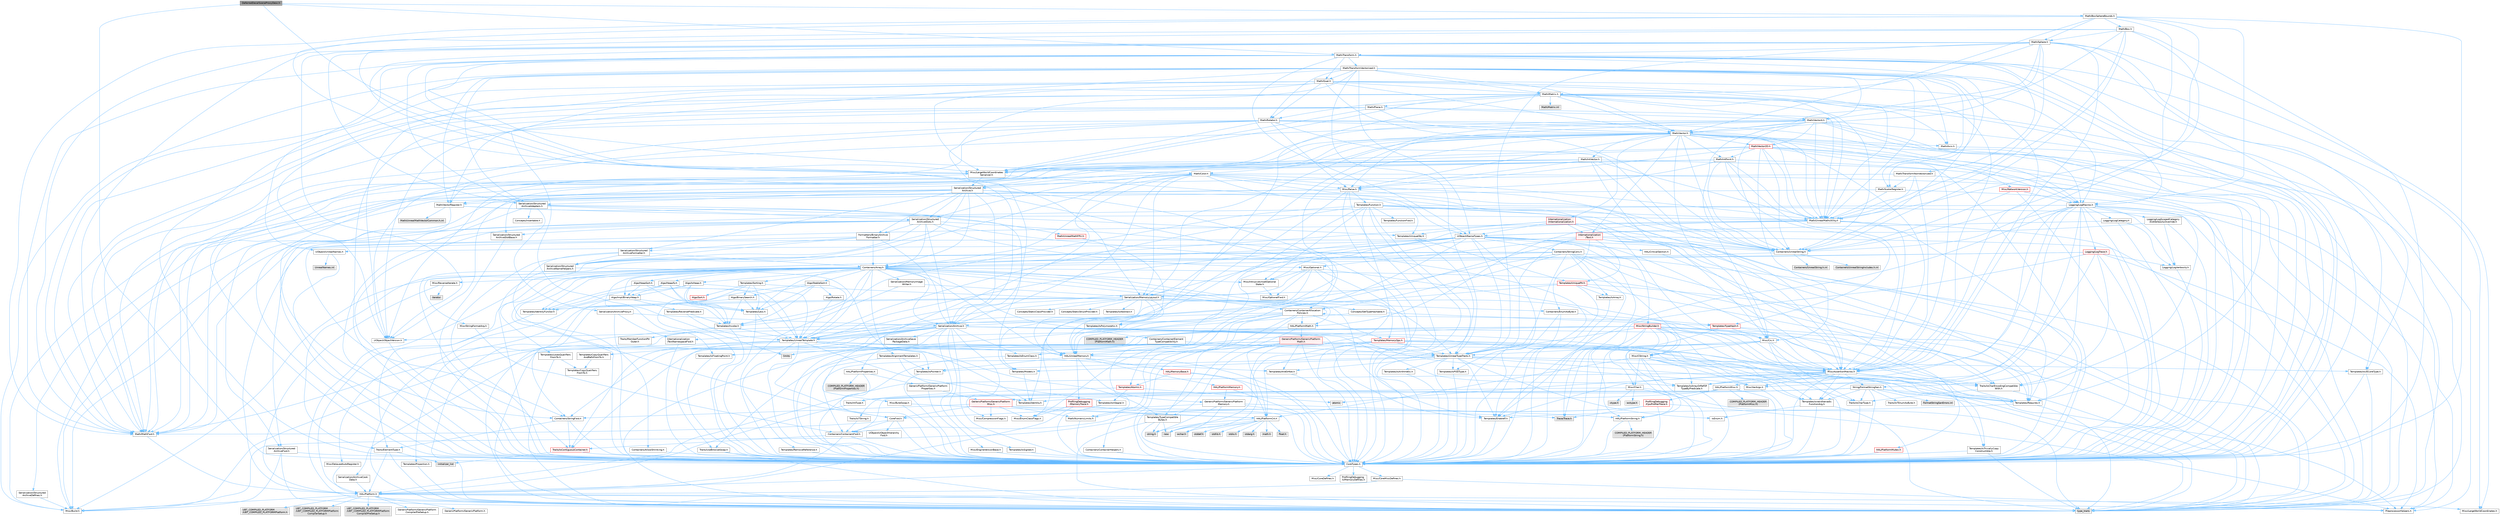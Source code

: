 digraph "DeferredDecalSceneProxyDesc.h"
{
 // INTERACTIVE_SVG=YES
 // LATEX_PDF_SIZE
  bgcolor="transparent";
  edge [fontname=Helvetica,fontsize=10,labelfontname=Helvetica,labelfontsize=10];
  node [fontname=Helvetica,fontsize=10,shape=box,height=0.2,width=0.4];
  Node1 [id="Node000001",label="DeferredDecalSceneProxyDesc.h",height=0.2,width=0.4,color="gray40", fillcolor="grey60", style="filled", fontcolor="black",tooltip=" "];
  Node1 -> Node2 [id="edge1_Node000001_Node000002",color="steelblue1",style="solid",tooltip=" "];
  Node2 [id="Node000002",label="CoreTypes.h",height=0.2,width=0.4,color="grey40", fillcolor="white", style="filled",URL="$dc/dec/CoreTypes_8h.html",tooltip=" "];
  Node2 -> Node3 [id="edge2_Node000002_Node000003",color="steelblue1",style="solid",tooltip=" "];
  Node3 [id="Node000003",label="HAL/Platform.h",height=0.2,width=0.4,color="grey40", fillcolor="white", style="filled",URL="$d9/dd0/Platform_8h.html",tooltip=" "];
  Node3 -> Node4 [id="edge3_Node000003_Node000004",color="steelblue1",style="solid",tooltip=" "];
  Node4 [id="Node000004",label="Misc/Build.h",height=0.2,width=0.4,color="grey40", fillcolor="white", style="filled",URL="$d3/dbb/Build_8h.html",tooltip=" "];
  Node3 -> Node5 [id="edge4_Node000003_Node000005",color="steelblue1",style="solid",tooltip=" "];
  Node5 [id="Node000005",label="Misc/LargeWorldCoordinates.h",height=0.2,width=0.4,color="grey40", fillcolor="white", style="filled",URL="$d2/dcb/LargeWorldCoordinates_8h.html",tooltip=" "];
  Node3 -> Node6 [id="edge5_Node000003_Node000006",color="steelblue1",style="solid",tooltip=" "];
  Node6 [id="Node000006",label="type_traits",height=0.2,width=0.4,color="grey60", fillcolor="#E0E0E0", style="filled",tooltip=" "];
  Node3 -> Node7 [id="edge6_Node000003_Node000007",color="steelblue1",style="solid",tooltip=" "];
  Node7 [id="Node000007",label="PreprocessorHelpers.h",height=0.2,width=0.4,color="grey40", fillcolor="white", style="filled",URL="$db/ddb/PreprocessorHelpers_8h.html",tooltip=" "];
  Node3 -> Node8 [id="edge7_Node000003_Node000008",color="steelblue1",style="solid",tooltip=" "];
  Node8 [id="Node000008",label="UBT_COMPILED_PLATFORM\l/UBT_COMPILED_PLATFORMPlatform\lCompilerPreSetup.h",height=0.2,width=0.4,color="grey60", fillcolor="#E0E0E0", style="filled",tooltip=" "];
  Node3 -> Node9 [id="edge8_Node000003_Node000009",color="steelblue1",style="solid",tooltip=" "];
  Node9 [id="Node000009",label="GenericPlatform/GenericPlatform\lCompilerPreSetup.h",height=0.2,width=0.4,color="grey40", fillcolor="white", style="filled",URL="$d9/dc8/GenericPlatformCompilerPreSetup_8h.html",tooltip=" "];
  Node3 -> Node10 [id="edge9_Node000003_Node000010",color="steelblue1",style="solid",tooltip=" "];
  Node10 [id="Node000010",label="GenericPlatform/GenericPlatform.h",height=0.2,width=0.4,color="grey40", fillcolor="white", style="filled",URL="$d6/d84/GenericPlatform_8h.html",tooltip=" "];
  Node3 -> Node11 [id="edge10_Node000003_Node000011",color="steelblue1",style="solid",tooltip=" "];
  Node11 [id="Node000011",label="UBT_COMPILED_PLATFORM\l/UBT_COMPILED_PLATFORMPlatform.h",height=0.2,width=0.4,color="grey60", fillcolor="#E0E0E0", style="filled",tooltip=" "];
  Node3 -> Node12 [id="edge11_Node000003_Node000012",color="steelblue1",style="solid",tooltip=" "];
  Node12 [id="Node000012",label="UBT_COMPILED_PLATFORM\l/UBT_COMPILED_PLATFORMPlatform\lCompilerSetup.h",height=0.2,width=0.4,color="grey60", fillcolor="#E0E0E0", style="filled",tooltip=" "];
  Node2 -> Node13 [id="edge12_Node000002_Node000013",color="steelblue1",style="solid",tooltip=" "];
  Node13 [id="Node000013",label="ProfilingDebugging\l/UMemoryDefines.h",height=0.2,width=0.4,color="grey40", fillcolor="white", style="filled",URL="$d2/da2/UMemoryDefines_8h.html",tooltip=" "];
  Node2 -> Node14 [id="edge13_Node000002_Node000014",color="steelblue1",style="solid",tooltip=" "];
  Node14 [id="Node000014",label="Misc/CoreMiscDefines.h",height=0.2,width=0.4,color="grey40", fillcolor="white", style="filled",URL="$da/d38/CoreMiscDefines_8h.html",tooltip=" "];
  Node14 -> Node3 [id="edge14_Node000014_Node000003",color="steelblue1",style="solid",tooltip=" "];
  Node14 -> Node7 [id="edge15_Node000014_Node000007",color="steelblue1",style="solid",tooltip=" "];
  Node2 -> Node15 [id="edge16_Node000002_Node000015",color="steelblue1",style="solid",tooltip=" "];
  Node15 [id="Node000015",label="Misc/CoreDefines.h",height=0.2,width=0.4,color="grey40", fillcolor="white", style="filled",URL="$d3/dd2/CoreDefines_8h.html",tooltip=" "];
  Node1 -> Node16 [id="edge17_Node000001_Node000016",color="steelblue1",style="solid",tooltip=" "];
  Node16 [id="Node000016",label="Math/Color.h",height=0.2,width=0.4,color="grey40", fillcolor="white", style="filled",URL="$dd/dac/Color_8h.html",tooltip=" "];
  Node16 -> Node17 [id="edge18_Node000016_Node000017",color="steelblue1",style="solid",tooltip=" "];
  Node17 [id="Node000017",label="Containers/Array.h",height=0.2,width=0.4,color="grey40", fillcolor="white", style="filled",URL="$df/dd0/Array_8h.html",tooltip=" "];
  Node17 -> Node2 [id="edge19_Node000017_Node000002",color="steelblue1",style="solid",tooltip=" "];
  Node17 -> Node18 [id="edge20_Node000017_Node000018",color="steelblue1",style="solid",tooltip=" "];
  Node18 [id="Node000018",label="Misc/AssertionMacros.h",height=0.2,width=0.4,color="grey40", fillcolor="white", style="filled",URL="$d0/dfa/AssertionMacros_8h.html",tooltip=" "];
  Node18 -> Node2 [id="edge21_Node000018_Node000002",color="steelblue1",style="solid",tooltip=" "];
  Node18 -> Node3 [id="edge22_Node000018_Node000003",color="steelblue1",style="solid",tooltip=" "];
  Node18 -> Node19 [id="edge23_Node000018_Node000019",color="steelblue1",style="solid",tooltip=" "];
  Node19 [id="Node000019",label="HAL/PlatformMisc.h",height=0.2,width=0.4,color="grey40", fillcolor="white", style="filled",URL="$d0/df5/PlatformMisc_8h.html",tooltip=" "];
  Node19 -> Node2 [id="edge24_Node000019_Node000002",color="steelblue1",style="solid",tooltip=" "];
  Node19 -> Node20 [id="edge25_Node000019_Node000020",color="steelblue1",style="solid",tooltip=" "];
  Node20 [id="Node000020",label="GenericPlatform/GenericPlatform\lMisc.h",height=0.2,width=0.4,color="red", fillcolor="#FFF0F0", style="filled",URL="$db/d9a/GenericPlatformMisc_8h.html",tooltip=" "];
  Node20 -> Node21 [id="edge26_Node000020_Node000021",color="steelblue1",style="solid",tooltip=" "];
  Node21 [id="Node000021",label="Containers/StringFwd.h",height=0.2,width=0.4,color="grey40", fillcolor="white", style="filled",URL="$df/d37/StringFwd_8h.html",tooltip=" "];
  Node21 -> Node2 [id="edge27_Node000021_Node000002",color="steelblue1",style="solid",tooltip=" "];
  Node21 -> Node22 [id="edge28_Node000021_Node000022",color="steelblue1",style="solid",tooltip=" "];
  Node22 [id="Node000022",label="Traits/ElementType.h",height=0.2,width=0.4,color="grey40", fillcolor="white", style="filled",URL="$d5/d4f/ElementType_8h.html",tooltip=" "];
  Node22 -> Node3 [id="edge29_Node000022_Node000003",color="steelblue1",style="solid",tooltip=" "];
  Node22 -> Node23 [id="edge30_Node000022_Node000023",color="steelblue1",style="solid",tooltip=" "];
  Node23 [id="Node000023",label="initializer_list",height=0.2,width=0.4,color="grey60", fillcolor="#E0E0E0", style="filled",tooltip=" "];
  Node22 -> Node6 [id="edge31_Node000022_Node000006",color="steelblue1",style="solid",tooltip=" "];
  Node21 -> Node24 [id="edge32_Node000021_Node000024",color="steelblue1",style="solid",tooltip=" "];
  Node24 [id="Node000024",label="Traits/IsContiguousContainer.h",height=0.2,width=0.4,color="red", fillcolor="#FFF0F0", style="filled",URL="$d5/d3c/IsContiguousContainer_8h.html",tooltip=" "];
  Node24 -> Node2 [id="edge33_Node000024_Node000002",color="steelblue1",style="solid",tooltip=" "];
  Node24 -> Node23 [id="edge34_Node000024_Node000023",color="steelblue1",style="solid",tooltip=" "];
  Node20 -> Node26 [id="edge35_Node000020_Node000026",color="steelblue1",style="solid",tooltip=" "];
  Node26 [id="Node000026",label="CoreFwd.h",height=0.2,width=0.4,color="grey40", fillcolor="white", style="filled",URL="$d1/d1e/CoreFwd_8h.html",tooltip=" "];
  Node26 -> Node2 [id="edge36_Node000026_Node000002",color="steelblue1",style="solid",tooltip=" "];
  Node26 -> Node27 [id="edge37_Node000026_Node000027",color="steelblue1",style="solid",tooltip=" "];
  Node27 [id="Node000027",label="Containers/ContainersFwd.h",height=0.2,width=0.4,color="grey40", fillcolor="white", style="filled",URL="$d4/d0a/ContainersFwd_8h.html",tooltip=" "];
  Node27 -> Node3 [id="edge38_Node000027_Node000003",color="steelblue1",style="solid",tooltip=" "];
  Node27 -> Node2 [id="edge39_Node000027_Node000002",color="steelblue1",style="solid",tooltip=" "];
  Node27 -> Node24 [id="edge40_Node000027_Node000024",color="steelblue1",style="solid",tooltip=" "];
  Node26 -> Node28 [id="edge41_Node000026_Node000028",color="steelblue1",style="solid",tooltip=" "];
  Node28 [id="Node000028",label="Math/MathFwd.h",height=0.2,width=0.4,color="grey40", fillcolor="white", style="filled",URL="$d2/d10/MathFwd_8h.html",tooltip=" "];
  Node28 -> Node3 [id="edge42_Node000028_Node000003",color="steelblue1",style="solid",tooltip=" "];
  Node26 -> Node29 [id="edge43_Node000026_Node000029",color="steelblue1",style="solid",tooltip=" "];
  Node29 [id="Node000029",label="UObject/UObjectHierarchy\lFwd.h",height=0.2,width=0.4,color="grey40", fillcolor="white", style="filled",URL="$d3/d13/UObjectHierarchyFwd_8h.html",tooltip=" "];
  Node20 -> Node2 [id="edge44_Node000020_Node000002",color="steelblue1",style="solid",tooltip=" "];
  Node20 -> Node31 [id="edge45_Node000020_Node000031",color="steelblue1",style="solid",tooltip=" "];
  Node31 [id="Node000031",label="HAL/PlatformCrt.h",height=0.2,width=0.4,color="grey40", fillcolor="white", style="filled",URL="$d8/d75/PlatformCrt_8h.html",tooltip=" "];
  Node31 -> Node32 [id="edge46_Node000031_Node000032",color="steelblue1",style="solid",tooltip=" "];
  Node32 [id="Node000032",label="new",height=0.2,width=0.4,color="grey60", fillcolor="#E0E0E0", style="filled",tooltip=" "];
  Node31 -> Node33 [id="edge47_Node000031_Node000033",color="steelblue1",style="solid",tooltip=" "];
  Node33 [id="Node000033",label="wchar.h",height=0.2,width=0.4,color="grey60", fillcolor="#E0E0E0", style="filled",tooltip=" "];
  Node31 -> Node34 [id="edge48_Node000031_Node000034",color="steelblue1",style="solid",tooltip=" "];
  Node34 [id="Node000034",label="stddef.h",height=0.2,width=0.4,color="grey60", fillcolor="#E0E0E0", style="filled",tooltip=" "];
  Node31 -> Node35 [id="edge49_Node000031_Node000035",color="steelblue1",style="solid",tooltip=" "];
  Node35 [id="Node000035",label="stdlib.h",height=0.2,width=0.4,color="grey60", fillcolor="#E0E0E0", style="filled",tooltip=" "];
  Node31 -> Node36 [id="edge50_Node000031_Node000036",color="steelblue1",style="solid",tooltip=" "];
  Node36 [id="Node000036",label="stdio.h",height=0.2,width=0.4,color="grey60", fillcolor="#E0E0E0", style="filled",tooltip=" "];
  Node31 -> Node37 [id="edge51_Node000031_Node000037",color="steelblue1",style="solid",tooltip=" "];
  Node37 [id="Node000037",label="stdarg.h",height=0.2,width=0.4,color="grey60", fillcolor="#E0E0E0", style="filled",tooltip=" "];
  Node31 -> Node38 [id="edge52_Node000031_Node000038",color="steelblue1",style="solid",tooltip=" "];
  Node38 [id="Node000038",label="math.h",height=0.2,width=0.4,color="grey60", fillcolor="#E0E0E0", style="filled",tooltip=" "];
  Node31 -> Node39 [id="edge53_Node000031_Node000039",color="steelblue1",style="solid",tooltip=" "];
  Node39 [id="Node000039",label="float.h",height=0.2,width=0.4,color="grey60", fillcolor="#E0E0E0", style="filled",tooltip=" "];
  Node31 -> Node40 [id="edge54_Node000031_Node000040",color="steelblue1",style="solid",tooltip=" "];
  Node40 [id="Node000040",label="string.h",height=0.2,width=0.4,color="grey60", fillcolor="#E0E0E0", style="filled",tooltip=" "];
  Node20 -> Node41 [id="edge55_Node000020_Node000041",color="steelblue1",style="solid",tooltip=" "];
  Node41 [id="Node000041",label="Math/NumericLimits.h",height=0.2,width=0.4,color="grey40", fillcolor="white", style="filled",URL="$df/d1b/NumericLimits_8h.html",tooltip=" "];
  Node41 -> Node2 [id="edge56_Node000041_Node000002",color="steelblue1",style="solid",tooltip=" "];
  Node20 -> Node42 [id="edge57_Node000020_Node000042",color="steelblue1",style="solid",tooltip=" "];
  Node42 [id="Node000042",label="Misc/CompressionFlags.h",height=0.2,width=0.4,color="grey40", fillcolor="white", style="filled",URL="$d9/d76/CompressionFlags_8h.html",tooltip=" "];
  Node20 -> Node43 [id="edge58_Node000020_Node000043",color="steelblue1",style="solid",tooltip=" "];
  Node43 [id="Node000043",label="Misc/EnumClassFlags.h",height=0.2,width=0.4,color="grey40", fillcolor="white", style="filled",URL="$d8/de7/EnumClassFlags_8h.html",tooltip=" "];
  Node19 -> Node46 [id="edge59_Node000019_Node000046",color="steelblue1",style="solid",tooltip=" "];
  Node46 [id="Node000046",label="COMPILED_PLATFORM_HEADER\l(PlatformMisc.h)",height=0.2,width=0.4,color="grey60", fillcolor="#E0E0E0", style="filled",tooltip=" "];
  Node19 -> Node47 [id="edge60_Node000019_Node000047",color="steelblue1",style="solid",tooltip=" "];
  Node47 [id="Node000047",label="ProfilingDebugging\l/CpuProfilerTrace.h",height=0.2,width=0.4,color="red", fillcolor="#FFF0F0", style="filled",URL="$da/dcb/CpuProfilerTrace_8h.html",tooltip=" "];
  Node47 -> Node2 [id="edge61_Node000047_Node000002",color="steelblue1",style="solid",tooltip=" "];
  Node47 -> Node27 [id="edge62_Node000047_Node000027",color="steelblue1",style="solid",tooltip=" "];
  Node47 -> Node7 [id="edge63_Node000047_Node000007",color="steelblue1",style="solid",tooltip=" "];
  Node47 -> Node4 [id="edge64_Node000047_Node000004",color="steelblue1",style="solid",tooltip=" "];
  Node47 -> Node54 [id="edge65_Node000047_Node000054",color="steelblue1",style="solid",tooltip=" "];
  Node54 [id="Node000054",label="Trace/Trace.h",height=0.2,width=0.4,color="grey60", fillcolor="#E0E0E0", style="filled",tooltip=" "];
  Node18 -> Node7 [id="edge66_Node000018_Node000007",color="steelblue1",style="solid",tooltip=" "];
  Node18 -> Node55 [id="edge67_Node000018_Node000055",color="steelblue1",style="solid",tooltip=" "];
  Node55 [id="Node000055",label="Templates/EnableIf.h",height=0.2,width=0.4,color="grey40", fillcolor="white", style="filled",URL="$d7/d60/EnableIf_8h.html",tooltip=" "];
  Node55 -> Node2 [id="edge68_Node000055_Node000002",color="steelblue1",style="solid",tooltip=" "];
  Node18 -> Node56 [id="edge69_Node000018_Node000056",color="steelblue1",style="solid",tooltip=" "];
  Node56 [id="Node000056",label="Templates/IsArrayOrRefOf\lTypeByPredicate.h",height=0.2,width=0.4,color="grey40", fillcolor="white", style="filled",URL="$d6/da1/IsArrayOrRefOfTypeByPredicate_8h.html",tooltip=" "];
  Node56 -> Node2 [id="edge70_Node000056_Node000002",color="steelblue1",style="solid",tooltip=" "];
  Node18 -> Node57 [id="edge71_Node000018_Node000057",color="steelblue1",style="solid",tooltip=" "];
  Node57 [id="Node000057",label="Templates/IsValidVariadic\lFunctionArg.h",height=0.2,width=0.4,color="grey40", fillcolor="white", style="filled",URL="$d0/dc8/IsValidVariadicFunctionArg_8h.html",tooltip=" "];
  Node57 -> Node2 [id="edge72_Node000057_Node000002",color="steelblue1",style="solid",tooltip=" "];
  Node57 -> Node58 [id="edge73_Node000057_Node000058",color="steelblue1",style="solid",tooltip=" "];
  Node58 [id="Node000058",label="IsEnum.h",height=0.2,width=0.4,color="grey40", fillcolor="white", style="filled",URL="$d4/de5/IsEnum_8h.html",tooltip=" "];
  Node57 -> Node6 [id="edge74_Node000057_Node000006",color="steelblue1",style="solid",tooltip=" "];
  Node18 -> Node59 [id="edge75_Node000018_Node000059",color="steelblue1",style="solid",tooltip=" "];
  Node59 [id="Node000059",label="Traits/IsCharEncodingCompatible\lWith.h",height=0.2,width=0.4,color="grey40", fillcolor="white", style="filled",URL="$df/dd1/IsCharEncodingCompatibleWith_8h.html",tooltip=" "];
  Node59 -> Node6 [id="edge76_Node000059_Node000006",color="steelblue1",style="solid",tooltip=" "];
  Node59 -> Node60 [id="edge77_Node000059_Node000060",color="steelblue1",style="solid",tooltip=" "];
  Node60 [id="Node000060",label="Traits/IsCharType.h",height=0.2,width=0.4,color="grey40", fillcolor="white", style="filled",URL="$db/d51/IsCharType_8h.html",tooltip=" "];
  Node60 -> Node2 [id="edge78_Node000060_Node000002",color="steelblue1",style="solid",tooltip=" "];
  Node18 -> Node61 [id="edge79_Node000018_Node000061",color="steelblue1",style="solid",tooltip=" "];
  Node61 [id="Node000061",label="Misc/VarArgs.h",height=0.2,width=0.4,color="grey40", fillcolor="white", style="filled",URL="$d5/d6f/VarArgs_8h.html",tooltip=" "];
  Node61 -> Node2 [id="edge80_Node000061_Node000002",color="steelblue1",style="solid",tooltip=" "];
  Node18 -> Node62 [id="edge81_Node000018_Node000062",color="steelblue1",style="solid",tooltip=" "];
  Node62 [id="Node000062",label="String/FormatStringSan.h",height=0.2,width=0.4,color="grey40", fillcolor="white", style="filled",URL="$d3/d8b/FormatStringSan_8h.html",tooltip=" "];
  Node62 -> Node6 [id="edge82_Node000062_Node000006",color="steelblue1",style="solid",tooltip=" "];
  Node62 -> Node2 [id="edge83_Node000062_Node000002",color="steelblue1",style="solid",tooltip=" "];
  Node62 -> Node63 [id="edge84_Node000062_Node000063",color="steelblue1",style="solid",tooltip=" "];
  Node63 [id="Node000063",label="Templates/Requires.h",height=0.2,width=0.4,color="grey40", fillcolor="white", style="filled",URL="$dc/d96/Requires_8h.html",tooltip=" "];
  Node63 -> Node55 [id="edge85_Node000063_Node000055",color="steelblue1",style="solid",tooltip=" "];
  Node63 -> Node6 [id="edge86_Node000063_Node000006",color="steelblue1",style="solid",tooltip=" "];
  Node62 -> Node64 [id="edge87_Node000062_Node000064",color="steelblue1",style="solid",tooltip=" "];
  Node64 [id="Node000064",label="Templates/Identity.h",height=0.2,width=0.4,color="grey40", fillcolor="white", style="filled",URL="$d0/dd5/Identity_8h.html",tooltip=" "];
  Node62 -> Node57 [id="edge88_Node000062_Node000057",color="steelblue1",style="solid",tooltip=" "];
  Node62 -> Node60 [id="edge89_Node000062_Node000060",color="steelblue1",style="solid",tooltip=" "];
  Node62 -> Node65 [id="edge90_Node000062_Node000065",color="steelblue1",style="solid",tooltip=" "];
  Node65 [id="Node000065",label="Traits/IsTEnumAsByte.h",height=0.2,width=0.4,color="grey40", fillcolor="white", style="filled",URL="$d1/de6/IsTEnumAsByte_8h.html",tooltip=" "];
  Node62 -> Node66 [id="edge91_Node000062_Node000066",color="steelblue1",style="solid",tooltip=" "];
  Node66 [id="Node000066",label="Traits/IsTString.h",height=0.2,width=0.4,color="grey40", fillcolor="white", style="filled",URL="$d0/df8/IsTString_8h.html",tooltip=" "];
  Node66 -> Node27 [id="edge92_Node000066_Node000027",color="steelblue1",style="solid",tooltip=" "];
  Node62 -> Node27 [id="edge93_Node000062_Node000027",color="steelblue1",style="solid",tooltip=" "];
  Node62 -> Node67 [id="edge94_Node000062_Node000067",color="steelblue1",style="solid",tooltip=" "];
  Node67 [id="Node000067",label="FormatStringSanErrors.inl",height=0.2,width=0.4,color="grey60", fillcolor="#E0E0E0", style="filled",tooltip=" "];
  Node18 -> Node68 [id="edge95_Node000018_Node000068",color="steelblue1",style="solid",tooltip=" "];
  Node68 [id="Node000068",label="atomic",height=0.2,width=0.4,color="grey60", fillcolor="#E0E0E0", style="filled",tooltip=" "];
  Node17 -> Node69 [id="edge96_Node000017_Node000069",color="steelblue1",style="solid",tooltip=" "];
  Node69 [id="Node000069",label="Misc/IntrusiveUnsetOptional\lState.h",height=0.2,width=0.4,color="grey40", fillcolor="white", style="filled",URL="$d2/d0a/IntrusiveUnsetOptionalState_8h.html",tooltip=" "];
  Node69 -> Node70 [id="edge97_Node000069_Node000070",color="steelblue1",style="solid",tooltip=" "];
  Node70 [id="Node000070",label="Misc/OptionalFwd.h",height=0.2,width=0.4,color="grey40", fillcolor="white", style="filled",URL="$dc/d50/OptionalFwd_8h.html",tooltip=" "];
  Node17 -> Node71 [id="edge98_Node000017_Node000071",color="steelblue1",style="solid",tooltip=" "];
  Node71 [id="Node000071",label="Misc/ReverseIterate.h",height=0.2,width=0.4,color="grey40", fillcolor="white", style="filled",URL="$db/de3/ReverseIterate_8h.html",tooltip=" "];
  Node71 -> Node3 [id="edge99_Node000071_Node000003",color="steelblue1",style="solid",tooltip=" "];
  Node71 -> Node72 [id="edge100_Node000071_Node000072",color="steelblue1",style="solid",tooltip=" "];
  Node72 [id="Node000072",label="iterator",height=0.2,width=0.4,color="grey60", fillcolor="#E0E0E0", style="filled",tooltip=" "];
  Node17 -> Node73 [id="edge101_Node000017_Node000073",color="steelblue1",style="solid",tooltip=" "];
  Node73 [id="Node000073",label="HAL/UnrealMemory.h",height=0.2,width=0.4,color="grey40", fillcolor="white", style="filled",URL="$d9/d96/UnrealMemory_8h.html",tooltip=" "];
  Node73 -> Node2 [id="edge102_Node000073_Node000002",color="steelblue1",style="solid",tooltip=" "];
  Node73 -> Node74 [id="edge103_Node000073_Node000074",color="steelblue1",style="solid",tooltip=" "];
  Node74 [id="Node000074",label="GenericPlatform/GenericPlatform\lMemory.h",height=0.2,width=0.4,color="grey40", fillcolor="white", style="filled",URL="$dd/d22/GenericPlatformMemory_8h.html",tooltip=" "];
  Node74 -> Node26 [id="edge104_Node000074_Node000026",color="steelblue1",style="solid",tooltip=" "];
  Node74 -> Node2 [id="edge105_Node000074_Node000002",color="steelblue1",style="solid",tooltip=" "];
  Node74 -> Node75 [id="edge106_Node000074_Node000075",color="steelblue1",style="solid",tooltip=" "];
  Node75 [id="Node000075",label="HAL/PlatformString.h",height=0.2,width=0.4,color="grey40", fillcolor="white", style="filled",URL="$db/db5/PlatformString_8h.html",tooltip=" "];
  Node75 -> Node2 [id="edge107_Node000075_Node000002",color="steelblue1",style="solid",tooltip=" "];
  Node75 -> Node76 [id="edge108_Node000075_Node000076",color="steelblue1",style="solid",tooltip=" "];
  Node76 [id="Node000076",label="COMPILED_PLATFORM_HEADER\l(PlatformString.h)",height=0.2,width=0.4,color="grey60", fillcolor="#E0E0E0", style="filled",tooltip=" "];
  Node74 -> Node40 [id="edge109_Node000074_Node000040",color="steelblue1",style="solid",tooltip=" "];
  Node74 -> Node33 [id="edge110_Node000074_Node000033",color="steelblue1",style="solid",tooltip=" "];
  Node73 -> Node77 [id="edge111_Node000073_Node000077",color="steelblue1",style="solid",tooltip=" "];
  Node77 [id="Node000077",label="HAL/MemoryBase.h",height=0.2,width=0.4,color="red", fillcolor="#FFF0F0", style="filled",URL="$d6/d9f/MemoryBase_8h.html",tooltip=" "];
  Node77 -> Node2 [id="edge112_Node000077_Node000002",color="steelblue1",style="solid",tooltip=" "];
  Node77 -> Node31 [id="edge113_Node000077_Node000031",color="steelblue1",style="solid",tooltip=" "];
  Node77 -> Node81 [id="edge114_Node000077_Node000081",color="steelblue1",style="solid",tooltip=" "];
  Node81 [id="Node000081",label="Templates/Atomic.h",height=0.2,width=0.4,color="red", fillcolor="#FFF0F0", style="filled",URL="$d3/d91/Atomic_8h.html",tooltip=" "];
  Node81 -> Node84 [id="edge115_Node000081_Node000084",color="steelblue1",style="solid",tooltip=" "];
  Node84 [id="Node000084",label="Templates/IsIntegral.h",height=0.2,width=0.4,color="grey40", fillcolor="white", style="filled",URL="$da/d64/IsIntegral_8h.html",tooltip=" "];
  Node84 -> Node2 [id="edge116_Node000084_Node000002",color="steelblue1",style="solid",tooltip=" "];
  Node81 -> Node89 [id="edge117_Node000081_Node000089",color="steelblue1",style="solid",tooltip=" "];
  Node89 [id="Node000089",label="Traits/IntType.h",height=0.2,width=0.4,color="grey40", fillcolor="white", style="filled",URL="$d7/deb/IntType_8h.html",tooltip=" "];
  Node89 -> Node3 [id="edge118_Node000089_Node000003",color="steelblue1",style="solid",tooltip=" "];
  Node81 -> Node68 [id="edge119_Node000081_Node000068",color="steelblue1",style="solid",tooltip=" "];
  Node73 -> Node90 [id="edge120_Node000073_Node000090",color="steelblue1",style="solid",tooltip=" "];
  Node90 [id="Node000090",label="HAL/PlatformMemory.h",height=0.2,width=0.4,color="red", fillcolor="#FFF0F0", style="filled",URL="$de/d68/PlatformMemory_8h.html",tooltip=" "];
  Node90 -> Node2 [id="edge121_Node000090_Node000002",color="steelblue1",style="solid",tooltip=" "];
  Node90 -> Node74 [id="edge122_Node000090_Node000074",color="steelblue1",style="solid",tooltip=" "];
  Node73 -> Node92 [id="edge123_Node000073_Node000092",color="steelblue1",style="solid",tooltip=" "];
  Node92 [id="Node000092",label="ProfilingDebugging\l/MemoryTrace.h",height=0.2,width=0.4,color="red", fillcolor="#FFF0F0", style="filled",URL="$da/dd7/MemoryTrace_8h.html",tooltip=" "];
  Node92 -> Node3 [id="edge124_Node000092_Node000003",color="steelblue1",style="solid",tooltip=" "];
  Node92 -> Node43 [id="edge125_Node000092_Node000043",color="steelblue1",style="solid",tooltip=" "];
  Node92 -> Node54 [id="edge126_Node000092_Node000054",color="steelblue1",style="solid",tooltip=" "];
  Node73 -> Node93 [id="edge127_Node000073_Node000093",color="steelblue1",style="solid",tooltip=" "];
  Node93 [id="Node000093",label="Templates/IsPointer.h",height=0.2,width=0.4,color="grey40", fillcolor="white", style="filled",URL="$d7/d05/IsPointer_8h.html",tooltip=" "];
  Node93 -> Node2 [id="edge128_Node000093_Node000002",color="steelblue1",style="solid",tooltip=" "];
  Node17 -> Node94 [id="edge129_Node000017_Node000094",color="steelblue1",style="solid",tooltip=" "];
  Node94 [id="Node000094",label="Templates/UnrealTypeTraits.h",height=0.2,width=0.4,color="grey40", fillcolor="white", style="filled",URL="$d2/d2d/UnrealTypeTraits_8h.html",tooltip=" "];
  Node94 -> Node2 [id="edge130_Node000094_Node000002",color="steelblue1",style="solid",tooltip=" "];
  Node94 -> Node93 [id="edge131_Node000094_Node000093",color="steelblue1",style="solid",tooltip=" "];
  Node94 -> Node18 [id="edge132_Node000094_Node000018",color="steelblue1",style="solid",tooltip=" "];
  Node94 -> Node86 [id="edge133_Node000094_Node000086",color="steelblue1",style="solid",tooltip=" "];
  Node86 [id="Node000086",label="Templates/AndOrNot.h",height=0.2,width=0.4,color="grey40", fillcolor="white", style="filled",URL="$db/d0a/AndOrNot_8h.html",tooltip=" "];
  Node86 -> Node2 [id="edge134_Node000086_Node000002",color="steelblue1",style="solid",tooltip=" "];
  Node94 -> Node55 [id="edge135_Node000094_Node000055",color="steelblue1",style="solid",tooltip=" "];
  Node94 -> Node95 [id="edge136_Node000094_Node000095",color="steelblue1",style="solid",tooltip=" "];
  Node95 [id="Node000095",label="Templates/IsArithmetic.h",height=0.2,width=0.4,color="grey40", fillcolor="white", style="filled",URL="$d2/d5d/IsArithmetic_8h.html",tooltip=" "];
  Node95 -> Node2 [id="edge137_Node000095_Node000002",color="steelblue1",style="solid",tooltip=" "];
  Node94 -> Node58 [id="edge138_Node000094_Node000058",color="steelblue1",style="solid",tooltip=" "];
  Node94 -> Node96 [id="edge139_Node000094_Node000096",color="steelblue1",style="solid",tooltip=" "];
  Node96 [id="Node000096",label="Templates/Models.h",height=0.2,width=0.4,color="grey40", fillcolor="white", style="filled",URL="$d3/d0c/Models_8h.html",tooltip=" "];
  Node96 -> Node64 [id="edge140_Node000096_Node000064",color="steelblue1",style="solid",tooltip=" "];
  Node94 -> Node97 [id="edge141_Node000094_Node000097",color="steelblue1",style="solid",tooltip=" "];
  Node97 [id="Node000097",label="Templates/IsPODType.h",height=0.2,width=0.4,color="grey40", fillcolor="white", style="filled",URL="$d7/db1/IsPODType_8h.html",tooltip=" "];
  Node97 -> Node2 [id="edge142_Node000097_Node000002",color="steelblue1",style="solid",tooltip=" "];
  Node94 -> Node98 [id="edge143_Node000094_Node000098",color="steelblue1",style="solid",tooltip=" "];
  Node98 [id="Node000098",label="Templates/IsUECoreType.h",height=0.2,width=0.4,color="grey40", fillcolor="white", style="filled",URL="$d1/db8/IsUECoreType_8h.html",tooltip=" "];
  Node98 -> Node2 [id="edge144_Node000098_Node000002",color="steelblue1",style="solid",tooltip=" "];
  Node98 -> Node6 [id="edge145_Node000098_Node000006",color="steelblue1",style="solid",tooltip=" "];
  Node94 -> Node87 [id="edge146_Node000094_Node000087",color="steelblue1",style="solid",tooltip=" "];
  Node87 [id="Node000087",label="Templates/IsTriviallyCopy\lConstructible.h",height=0.2,width=0.4,color="grey40", fillcolor="white", style="filled",URL="$d3/d78/IsTriviallyCopyConstructible_8h.html",tooltip=" "];
  Node87 -> Node2 [id="edge147_Node000087_Node000002",color="steelblue1",style="solid",tooltip=" "];
  Node87 -> Node6 [id="edge148_Node000087_Node000006",color="steelblue1",style="solid",tooltip=" "];
  Node17 -> Node99 [id="edge149_Node000017_Node000099",color="steelblue1",style="solid",tooltip=" "];
  Node99 [id="Node000099",label="Templates/UnrealTemplate.h",height=0.2,width=0.4,color="grey40", fillcolor="white", style="filled",URL="$d4/d24/UnrealTemplate_8h.html",tooltip=" "];
  Node99 -> Node2 [id="edge150_Node000099_Node000002",color="steelblue1",style="solid",tooltip=" "];
  Node99 -> Node93 [id="edge151_Node000099_Node000093",color="steelblue1",style="solid",tooltip=" "];
  Node99 -> Node73 [id="edge152_Node000099_Node000073",color="steelblue1",style="solid",tooltip=" "];
  Node99 -> Node100 [id="edge153_Node000099_Node000100",color="steelblue1",style="solid",tooltip=" "];
  Node100 [id="Node000100",label="Templates/CopyQualifiers\lAndRefsFromTo.h",height=0.2,width=0.4,color="grey40", fillcolor="white", style="filled",URL="$d3/db3/CopyQualifiersAndRefsFromTo_8h.html",tooltip=" "];
  Node100 -> Node101 [id="edge154_Node000100_Node000101",color="steelblue1",style="solid",tooltip=" "];
  Node101 [id="Node000101",label="Templates/CopyQualifiers\lFromTo.h",height=0.2,width=0.4,color="grey40", fillcolor="white", style="filled",URL="$d5/db4/CopyQualifiersFromTo_8h.html",tooltip=" "];
  Node99 -> Node94 [id="edge155_Node000099_Node000094",color="steelblue1",style="solid",tooltip=" "];
  Node99 -> Node102 [id="edge156_Node000099_Node000102",color="steelblue1",style="solid",tooltip=" "];
  Node102 [id="Node000102",label="Templates/RemoveReference.h",height=0.2,width=0.4,color="grey40", fillcolor="white", style="filled",URL="$da/dbe/RemoveReference_8h.html",tooltip=" "];
  Node102 -> Node2 [id="edge157_Node000102_Node000002",color="steelblue1",style="solid",tooltip=" "];
  Node99 -> Node63 [id="edge158_Node000099_Node000063",color="steelblue1",style="solid",tooltip=" "];
  Node99 -> Node103 [id="edge159_Node000099_Node000103",color="steelblue1",style="solid",tooltip=" "];
  Node103 [id="Node000103",label="Templates/TypeCompatible\lBytes.h",height=0.2,width=0.4,color="grey40", fillcolor="white", style="filled",URL="$df/d0a/TypeCompatibleBytes_8h.html",tooltip=" "];
  Node103 -> Node2 [id="edge160_Node000103_Node000002",color="steelblue1",style="solid",tooltip=" "];
  Node103 -> Node40 [id="edge161_Node000103_Node000040",color="steelblue1",style="solid",tooltip=" "];
  Node103 -> Node32 [id="edge162_Node000103_Node000032",color="steelblue1",style="solid",tooltip=" "];
  Node103 -> Node6 [id="edge163_Node000103_Node000006",color="steelblue1",style="solid",tooltip=" "];
  Node99 -> Node64 [id="edge164_Node000099_Node000064",color="steelblue1",style="solid",tooltip=" "];
  Node99 -> Node24 [id="edge165_Node000099_Node000024",color="steelblue1",style="solid",tooltip=" "];
  Node99 -> Node104 [id="edge166_Node000099_Node000104",color="steelblue1",style="solid",tooltip=" "];
  Node104 [id="Node000104",label="Traits/UseBitwiseSwap.h",height=0.2,width=0.4,color="grey40", fillcolor="white", style="filled",URL="$db/df3/UseBitwiseSwap_8h.html",tooltip=" "];
  Node104 -> Node2 [id="edge167_Node000104_Node000002",color="steelblue1",style="solid",tooltip=" "];
  Node104 -> Node6 [id="edge168_Node000104_Node000006",color="steelblue1",style="solid",tooltip=" "];
  Node99 -> Node6 [id="edge169_Node000099_Node000006",color="steelblue1",style="solid",tooltip=" "];
  Node17 -> Node105 [id="edge170_Node000017_Node000105",color="steelblue1",style="solid",tooltip=" "];
  Node105 [id="Node000105",label="Containers/AllowShrinking.h",height=0.2,width=0.4,color="grey40", fillcolor="white", style="filled",URL="$d7/d1a/AllowShrinking_8h.html",tooltip=" "];
  Node105 -> Node2 [id="edge171_Node000105_Node000002",color="steelblue1",style="solid",tooltip=" "];
  Node17 -> Node106 [id="edge172_Node000017_Node000106",color="steelblue1",style="solid",tooltip=" "];
  Node106 [id="Node000106",label="Containers/ContainerAllocation\lPolicies.h",height=0.2,width=0.4,color="grey40", fillcolor="white", style="filled",URL="$d7/dff/ContainerAllocationPolicies_8h.html",tooltip=" "];
  Node106 -> Node2 [id="edge173_Node000106_Node000002",color="steelblue1",style="solid",tooltip=" "];
  Node106 -> Node107 [id="edge174_Node000106_Node000107",color="steelblue1",style="solid",tooltip=" "];
  Node107 [id="Node000107",label="Containers/ContainerHelpers.h",height=0.2,width=0.4,color="grey40", fillcolor="white", style="filled",URL="$d7/d33/ContainerHelpers_8h.html",tooltip=" "];
  Node107 -> Node2 [id="edge175_Node000107_Node000002",color="steelblue1",style="solid",tooltip=" "];
  Node106 -> Node106 [id="edge176_Node000106_Node000106",color="steelblue1",style="solid",tooltip=" "];
  Node106 -> Node108 [id="edge177_Node000106_Node000108",color="steelblue1",style="solid",tooltip=" "];
  Node108 [id="Node000108",label="HAL/PlatformMath.h",height=0.2,width=0.4,color="grey40", fillcolor="white", style="filled",URL="$dc/d53/PlatformMath_8h.html",tooltip=" "];
  Node108 -> Node2 [id="edge178_Node000108_Node000002",color="steelblue1",style="solid",tooltip=" "];
  Node108 -> Node109 [id="edge179_Node000108_Node000109",color="steelblue1",style="solid",tooltip=" "];
  Node109 [id="Node000109",label="GenericPlatform/GenericPlatform\lMath.h",height=0.2,width=0.4,color="red", fillcolor="#FFF0F0", style="filled",URL="$d5/d79/GenericPlatformMath_8h.html",tooltip=" "];
  Node109 -> Node2 [id="edge180_Node000109_Node000002",color="steelblue1",style="solid",tooltip=" "];
  Node109 -> Node27 [id="edge181_Node000109_Node000027",color="steelblue1",style="solid",tooltip=" "];
  Node109 -> Node31 [id="edge182_Node000109_Node000031",color="steelblue1",style="solid",tooltip=" "];
  Node109 -> Node86 [id="edge183_Node000109_Node000086",color="steelblue1",style="solid",tooltip=" "];
  Node109 -> Node111 [id="edge184_Node000109_Node000111",color="steelblue1",style="solid",tooltip=" "];
  Node111 [id="Node000111",label="Templates/IsFloatingPoint.h",height=0.2,width=0.4,color="grey40", fillcolor="white", style="filled",URL="$d3/d11/IsFloatingPoint_8h.html",tooltip=" "];
  Node111 -> Node2 [id="edge185_Node000111_Node000002",color="steelblue1",style="solid",tooltip=" "];
  Node109 -> Node94 [id="edge186_Node000109_Node000094",color="steelblue1",style="solid",tooltip=" "];
  Node109 -> Node63 [id="edge187_Node000109_Node000063",color="steelblue1",style="solid",tooltip=" "];
  Node109 -> Node103 [id="edge188_Node000109_Node000103",color="steelblue1",style="solid",tooltip=" "];
  Node109 -> Node114 [id="edge189_Node000109_Node000114",color="steelblue1",style="solid",tooltip=" "];
  Node114 [id="Node000114",label="limits",height=0.2,width=0.4,color="grey60", fillcolor="#E0E0E0", style="filled",tooltip=" "];
  Node109 -> Node6 [id="edge190_Node000109_Node000006",color="steelblue1",style="solid",tooltip=" "];
  Node108 -> Node115 [id="edge191_Node000108_Node000115",color="steelblue1",style="solid",tooltip=" "];
  Node115 [id="Node000115",label="COMPILED_PLATFORM_HEADER\l(PlatformMath.h)",height=0.2,width=0.4,color="grey60", fillcolor="#E0E0E0", style="filled",tooltip=" "];
  Node106 -> Node73 [id="edge192_Node000106_Node000073",color="steelblue1",style="solid",tooltip=" "];
  Node106 -> Node41 [id="edge193_Node000106_Node000041",color="steelblue1",style="solid",tooltip=" "];
  Node106 -> Node18 [id="edge194_Node000106_Node000018",color="steelblue1",style="solid",tooltip=" "];
  Node106 -> Node116 [id="edge195_Node000106_Node000116",color="steelblue1",style="solid",tooltip=" "];
  Node116 [id="Node000116",label="Templates/IsPolymorphic.h",height=0.2,width=0.4,color="grey40", fillcolor="white", style="filled",URL="$dc/d20/IsPolymorphic_8h.html",tooltip=" "];
  Node106 -> Node117 [id="edge196_Node000106_Node000117",color="steelblue1",style="solid",tooltip=" "];
  Node117 [id="Node000117",label="Templates/MemoryOps.h",height=0.2,width=0.4,color="red", fillcolor="#FFF0F0", style="filled",URL="$db/dea/MemoryOps_8h.html",tooltip=" "];
  Node117 -> Node2 [id="edge197_Node000117_Node000002",color="steelblue1",style="solid",tooltip=" "];
  Node117 -> Node73 [id="edge198_Node000117_Node000073",color="steelblue1",style="solid",tooltip=" "];
  Node117 -> Node87 [id="edge199_Node000117_Node000087",color="steelblue1",style="solid",tooltip=" "];
  Node117 -> Node63 [id="edge200_Node000117_Node000063",color="steelblue1",style="solid",tooltip=" "];
  Node117 -> Node94 [id="edge201_Node000117_Node000094",color="steelblue1",style="solid",tooltip=" "];
  Node117 -> Node104 [id="edge202_Node000117_Node000104",color="steelblue1",style="solid",tooltip=" "];
  Node117 -> Node32 [id="edge203_Node000117_Node000032",color="steelblue1",style="solid",tooltip=" "];
  Node117 -> Node6 [id="edge204_Node000117_Node000006",color="steelblue1",style="solid",tooltip=" "];
  Node106 -> Node103 [id="edge205_Node000106_Node000103",color="steelblue1",style="solid",tooltip=" "];
  Node106 -> Node6 [id="edge206_Node000106_Node000006",color="steelblue1",style="solid",tooltip=" "];
  Node17 -> Node118 [id="edge207_Node000017_Node000118",color="steelblue1",style="solid",tooltip=" "];
  Node118 [id="Node000118",label="Containers/ContainerElement\lTypeCompatibility.h",height=0.2,width=0.4,color="grey40", fillcolor="white", style="filled",URL="$df/ddf/ContainerElementTypeCompatibility_8h.html",tooltip=" "];
  Node118 -> Node2 [id="edge208_Node000118_Node000002",color="steelblue1",style="solid",tooltip=" "];
  Node118 -> Node94 [id="edge209_Node000118_Node000094",color="steelblue1",style="solid",tooltip=" "];
  Node17 -> Node119 [id="edge210_Node000017_Node000119",color="steelblue1",style="solid",tooltip=" "];
  Node119 [id="Node000119",label="Serialization/Archive.h",height=0.2,width=0.4,color="grey40", fillcolor="white", style="filled",URL="$d7/d3b/Archive_8h.html",tooltip=" "];
  Node119 -> Node26 [id="edge211_Node000119_Node000026",color="steelblue1",style="solid",tooltip=" "];
  Node119 -> Node2 [id="edge212_Node000119_Node000002",color="steelblue1",style="solid",tooltip=" "];
  Node119 -> Node120 [id="edge213_Node000119_Node000120",color="steelblue1",style="solid",tooltip=" "];
  Node120 [id="Node000120",label="HAL/PlatformProperties.h",height=0.2,width=0.4,color="grey40", fillcolor="white", style="filled",URL="$d9/db0/PlatformProperties_8h.html",tooltip=" "];
  Node120 -> Node2 [id="edge214_Node000120_Node000002",color="steelblue1",style="solid",tooltip=" "];
  Node120 -> Node121 [id="edge215_Node000120_Node000121",color="steelblue1",style="solid",tooltip=" "];
  Node121 [id="Node000121",label="GenericPlatform/GenericPlatform\lProperties.h",height=0.2,width=0.4,color="grey40", fillcolor="white", style="filled",URL="$d2/dcd/GenericPlatformProperties_8h.html",tooltip=" "];
  Node121 -> Node2 [id="edge216_Node000121_Node000002",color="steelblue1",style="solid",tooltip=" "];
  Node121 -> Node20 [id="edge217_Node000121_Node000020",color="steelblue1",style="solid",tooltip=" "];
  Node120 -> Node122 [id="edge218_Node000120_Node000122",color="steelblue1",style="solid",tooltip=" "];
  Node122 [id="Node000122",label="COMPILED_PLATFORM_HEADER\l(PlatformProperties.h)",height=0.2,width=0.4,color="grey60", fillcolor="#E0E0E0", style="filled",tooltip=" "];
  Node119 -> Node123 [id="edge219_Node000119_Node000123",color="steelblue1",style="solid",tooltip=" "];
  Node123 [id="Node000123",label="Internationalization\l/TextNamespaceFwd.h",height=0.2,width=0.4,color="grey40", fillcolor="white", style="filled",URL="$d8/d97/TextNamespaceFwd_8h.html",tooltip=" "];
  Node123 -> Node2 [id="edge220_Node000123_Node000002",color="steelblue1",style="solid",tooltip=" "];
  Node119 -> Node28 [id="edge221_Node000119_Node000028",color="steelblue1",style="solid",tooltip=" "];
  Node119 -> Node18 [id="edge222_Node000119_Node000018",color="steelblue1",style="solid",tooltip=" "];
  Node119 -> Node4 [id="edge223_Node000119_Node000004",color="steelblue1",style="solid",tooltip=" "];
  Node119 -> Node42 [id="edge224_Node000119_Node000042",color="steelblue1",style="solid",tooltip=" "];
  Node119 -> Node124 [id="edge225_Node000119_Node000124",color="steelblue1",style="solid",tooltip=" "];
  Node124 [id="Node000124",label="Misc/EngineVersionBase.h",height=0.2,width=0.4,color="grey40", fillcolor="white", style="filled",URL="$d5/d2b/EngineVersionBase_8h.html",tooltip=" "];
  Node124 -> Node2 [id="edge226_Node000124_Node000002",color="steelblue1",style="solid",tooltip=" "];
  Node119 -> Node61 [id="edge227_Node000119_Node000061",color="steelblue1",style="solid",tooltip=" "];
  Node119 -> Node125 [id="edge228_Node000119_Node000125",color="steelblue1",style="solid",tooltip=" "];
  Node125 [id="Node000125",label="Serialization/ArchiveCook\lData.h",height=0.2,width=0.4,color="grey40", fillcolor="white", style="filled",URL="$dc/db6/ArchiveCookData_8h.html",tooltip=" "];
  Node125 -> Node3 [id="edge229_Node000125_Node000003",color="steelblue1",style="solid",tooltip=" "];
  Node119 -> Node126 [id="edge230_Node000119_Node000126",color="steelblue1",style="solid",tooltip=" "];
  Node126 [id="Node000126",label="Serialization/ArchiveSave\lPackageData.h",height=0.2,width=0.4,color="grey40", fillcolor="white", style="filled",URL="$d1/d37/ArchiveSavePackageData_8h.html",tooltip=" "];
  Node119 -> Node55 [id="edge231_Node000119_Node000055",color="steelblue1",style="solid",tooltip=" "];
  Node119 -> Node56 [id="edge232_Node000119_Node000056",color="steelblue1",style="solid",tooltip=" "];
  Node119 -> Node127 [id="edge233_Node000119_Node000127",color="steelblue1",style="solid",tooltip=" "];
  Node127 [id="Node000127",label="Templates/IsEnumClass.h",height=0.2,width=0.4,color="grey40", fillcolor="white", style="filled",URL="$d7/d15/IsEnumClass_8h.html",tooltip=" "];
  Node127 -> Node2 [id="edge234_Node000127_Node000002",color="steelblue1",style="solid",tooltip=" "];
  Node127 -> Node86 [id="edge235_Node000127_Node000086",color="steelblue1",style="solid",tooltip=" "];
  Node119 -> Node113 [id="edge236_Node000119_Node000113",color="steelblue1",style="solid",tooltip=" "];
  Node113 [id="Node000113",label="Templates/IsSigned.h",height=0.2,width=0.4,color="grey40", fillcolor="white", style="filled",URL="$d8/dd8/IsSigned_8h.html",tooltip=" "];
  Node113 -> Node2 [id="edge237_Node000113_Node000002",color="steelblue1",style="solid",tooltip=" "];
  Node119 -> Node57 [id="edge238_Node000119_Node000057",color="steelblue1",style="solid",tooltip=" "];
  Node119 -> Node99 [id="edge239_Node000119_Node000099",color="steelblue1",style="solid",tooltip=" "];
  Node119 -> Node59 [id="edge240_Node000119_Node000059",color="steelblue1",style="solid",tooltip=" "];
  Node119 -> Node128 [id="edge241_Node000119_Node000128",color="steelblue1",style="solid",tooltip=" "];
  Node128 [id="Node000128",label="UObject/ObjectVersion.h",height=0.2,width=0.4,color="grey40", fillcolor="white", style="filled",URL="$da/d63/ObjectVersion_8h.html",tooltip=" "];
  Node128 -> Node2 [id="edge242_Node000128_Node000002",color="steelblue1",style="solid",tooltip=" "];
  Node17 -> Node129 [id="edge243_Node000017_Node000129",color="steelblue1",style="solid",tooltip=" "];
  Node129 [id="Node000129",label="Serialization/MemoryImage\lWriter.h",height=0.2,width=0.4,color="grey40", fillcolor="white", style="filled",URL="$d0/d08/MemoryImageWriter_8h.html",tooltip=" "];
  Node129 -> Node2 [id="edge244_Node000129_Node000002",color="steelblue1",style="solid",tooltip=" "];
  Node129 -> Node130 [id="edge245_Node000129_Node000130",color="steelblue1",style="solid",tooltip=" "];
  Node130 [id="Node000130",label="Serialization/MemoryLayout.h",height=0.2,width=0.4,color="grey40", fillcolor="white", style="filled",URL="$d7/d66/MemoryLayout_8h.html",tooltip=" "];
  Node130 -> Node131 [id="edge246_Node000130_Node000131",color="steelblue1",style="solid",tooltip=" "];
  Node131 [id="Node000131",label="Concepts/StaticClassProvider.h",height=0.2,width=0.4,color="grey40", fillcolor="white", style="filled",URL="$dd/d83/StaticClassProvider_8h.html",tooltip=" "];
  Node130 -> Node132 [id="edge247_Node000130_Node000132",color="steelblue1",style="solid",tooltip=" "];
  Node132 [id="Node000132",label="Concepts/StaticStructProvider.h",height=0.2,width=0.4,color="grey40", fillcolor="white", style="filled",URL="$d5/d77/StaticStructProvider_8h.html",tooltip=" "];
  Node130 -> Node133 [id="edge248_Node000130_Node000133",color="steelblue1",style="solid",tooltip=" "];
  Node133 [id="Node000133",label="Containers/EnumAsByte.h",height=0.2,width=0.4,color="grey40", fillcolor="white", style="filled",URL="$d6/d9a/EnumAsByte_8h.html",tooltip=" "];
  Node133 -> Node2 [id="edge249_Node000133_Node000002",color="steelblue1",style="solid",tooltip=" "];
  Node133 -> Node97 [id="edge250_Node000133_Node000097",color="steelblue1",style="solid",tooltip=" "];
  Node133 -> Node134 [id="edge251_Node000133_Node000134",color="steelblue1",style="solid",tooltip=" "];
  Node134 [id="Node000134",label="Templates/TypeHash.h",height=0.2,width=0.4,color="red", fillcolor="#FFF0F0", style="filled",URL="$d1/d62/TypeHash_8h.html",tooltip=" "];
  Node134 -> Node2 [id="edge252_Node000134_Node000002",color="steelblue1",style="solid",tooltip=" "];
  Node134 -> Node63 [id="edge253_Node000134_Node000063",color="steelblue1",style="solid",tooltip=" "];
  Node134 -> Node135 [id="edge254_Node000134_Node000135",color="steelblue1",style="solid",tooltip=" "];
  Node135 [id="Node000135",label="Misc/Crc.h",height=0.2,width=0.4,color="grey40", fillcolor="white", style="filled",URL="$d4/dd2/Crc_8h.html",tooltip=" "];
  Node135 -> Node2 [id="edge255_Node000135_Node000002",color="steelblue1",style="solid",tooltip=" "];
  Node135 -> Node75 [id="edge256_Node000135_Node000075",color="steelblue1",style="solid",tooltip=" "];
  Node135 -> Node18 [id="edge257_Node000135_Node000018",color="steelblue1",style="solid",tooltip=" "];
  Node135 -> Node136 [id="edge258_Node000135_Node000136",color="steelblue1",style="solid",tooltip=" "];
  Node136 [id="Node000136",label="Misc/CString.h",height=0.2,width=0.4,color="grey40", fillcolor="white", style="filled",URL="$d2/d49/CString_8h.html",tooltip=" "];
  Node136 -> Node2 [id="edge259_Node000136_Node000002",color="steelblue1",style="solid",tooltip=" "];
  Node136 -> Node31 [id="edge260_Node000136_Node000031",color="steelblue1",style="solid",tooltip=" "];
  Node136 -> Node75 [id="edge261_Node000136_Node000075",color="steelblue1",style="solid",tooltip=" "];
  Node136 -> Node18 [id="edge262_Node000136_Node000018",color="steelblue1",style="solid",tooltip=" "];
  Node136 -> Node137 [id="edge263_Node000136_Node000137",color="steelblue1",style="solid",tooltip=" "];
  Node137 [id="Node000137",label="Misc/Char.h",height=0.2,width=0.4,color="grey40", fillcolor="white", style="filled",URL="$d0/d58/Char_8h.html",tooltip=" "];
  Node137 -> Node2 [id="edge264_Node000137_Node000002",color="steelblue1",style="solid",tooltip=" "];
  Node137 -> Node89 [id="edge265_Node000137_Node000089",color="steelblue1",style="solid",tooltip=" "];
  Node137 -> Node138 [id="edge266_Node000137_Node000138",color="steelblue1",style="solid",tooltip=" "];
  Node138 [id="Node000138",label="ctype.h",height=0.2,width=0.4,color="grey60", fillcolor="#E0E0E0", style="filled",tooltip=" "];
  Node137 -> Node139 [id="edge267_Node000137_Node000139",color="steelblue1",style="solid",tooltip=" "];
  Node139 [id="Node000139",label="wctype.h",height=0.2,width=0.4,color="grey60", fillcolor="#E0E0E0", style="filled",tooltip=" "];
  Node137 -> Node6 [id="edge268_Node000137_Node000006",color="steelblue1",style="solid",tooltip=" "];
  Node136 -> Node61 [id="edge269_Node000136_Node000061",color="steelblue1",style="solid",tooltip=" "];
  Node136 -> Node56 [id="edge270_Node000136_Node000056",color="steelblue1",style="solid",tooltip=" "];
  Node136 -> Node57 [id="edge271_Node000136_Node000057",color="steelblue1",style="solid",tooltip=" "];
  Node136 -> Node59 [id="edge272_Node000136_Node000059",color="steelblue1",style="solid",tooltip=" "];
  Node135 -> Node137 [id="edge273_Node000135_Node000137",color="steelblue1",style="solid",tooltip=" "];
  Node135 -> Node94 [id="edge274_Node000135_Node000094",color="steelblue1",style="solid",tooltip=" "];
  Node135 -> Node60 [id="edge275_Node000135_Node000060",color="steelblue1",style="solid",tooltip=" "];
  Node134 -> Node6 [id="edge276_Node000134_Node000006",color="steelblue1",style="solid",tooltip=" "];
  Node130 -> Node21 [id="edge277_Node000130_Node000021",color="steelblue1",style="solid",tooltip=" "];
  Node130 -> Node73 [id="edge278_Node000130_Node000073",color="steelblue1",style="solid",tooltip=" "];
  Node130 -> Node141 [id="edge279_Node000130_Node000141",color="steelblue1",style="solid",tooltip=" "];
  Node141 [id="Node000141",label="Misc/DelayedAutoRegister.h",height=0.2,width=0.4,color="grey40", fillcolor="white", style="filled",URL="$d1/dda/DelayedAutoRegister_8h.html",tooltip=" "];
  Node141 -> Node3 [id="edge280_Node000141_Node000003",color="steelblue1",style="solid",tooltip=" "];
  Node130 -> Node55 [id="edge281_Node000130_Node000055",color="steelblue1",style="solid",tooltip=" "];
  Node130 -> Node142 [id="edge282_Node000130_Node000142",color="steelblue1",style="solid",tooltip=" "];
  Node142 [id="Node000142",label="Templates/IsAbstract.h",height=0.2,width=0.4,color="grey40", fillcolor="white", style="filled",URL="$d8/db7/IsAbstract_8h.html",tooltip=" "];
  Node130 -> Node116 [id="edge283_Node000130_Node000116",color="steelblue1",style="solid",tooltip=" "];
  Node130 -> Node96 [id="edge284_Node000130_Node000096",color="steelblue1",style="solid",tooltip=" "];
  Node130 -> Node99 [id="edge285_Node000130_Node000099",color="steelblue1",style="solid",tooltip=" "];
  Node17 -> Node143 [id="edge286_Node000017_Node000143",color="steelblue1",style="solid",tooltip=" "];
  Node143 [id="Node000143",label="Algo/Heapify.h",height=0.2,width=0.4,color="grey40", fillcolor="white", style="filled",URL="$d0/d2a/Heapify_8h.html",tooltip=" "];
  Node143 -> Node144 [id="edge287_Node000143_Node000144",color="steelblue1",style="solid",tooltip=" "];
  Node144 [id="Node000144",label="Algo/Impl/BinaryHeap.h",height=0.2,width=0.4,color="grey40", fillcolor="white", style="filled",URL="$d7/da3/Algo_2Impl_2BinaryHeap_8h.html",tooltip=" "];
  Node144 -> Node145 [id="edge288_Node000144_Node000145",color="steelblue1",style="solid",tooltip=" "];
  Node145 [id="Node000145",label="Templates/Invoke.h",height=0.2,width=0.4,color="grey40", fillcolor="white", style="filled",URL="$d7/deb/Invoke_8h.html",tooltip=" "];
  Node145 -> Node2 [id="edge289_Node000145_Node000002",color="steelblue1",style="solid",tooltip=" "];
  Node145 -> Node146 [id="edge290_Node000145_Node000146",color="steelblue1",style="solid",tooltip=" "];
  Node146 [id="Node000146",label="Traits/MemberFunctionPtr\lOuter.h",height=0.2,width=0.4,color="grey40", fillcolor="white", style="filled",URL="$db/da7/MemberFunctionPtrOuter_8h.html",tooltip=" "];
  Node145 -> Node99 [id="edge291_Node000145_Node000099",color="steelblue1",style="solid",tooltip=" "];
  Node145 -> Node6 [id="edge292_Node000145_Node000006",color="steelblue1",style="solid",tooltip=" "];
  Node144 -> Node147 [id="edge293_Node000144_Node000147",color="steelblue1",style="solid",tooltip=" "];
  Node147 [id="Node000147",label="Templates/Projection.h",height=0.2,width=0.4,color="grey40", fillcolor="white", style="filled",URL="$d7/df0/Projection_8h.html",tooltip=" "];
  Node147 -> Node6 [id="edge294_Node000147_Node000006",color="steelblue1",style="solid",tooltip=" "];
  Node144 -> Node148 [id="edge295_Node000144_Node000148",color="steelblue1",style="solid",tooltip=" "];
  Node148 [id="Node000148",label="Templates/ReversePredicate.h",height=0.2,width=0.4,color="grey40", fillcolor="white", style="filled",URL="$d8/d28/ReversePredicate_8h.html",tooltip=" "];
  Node148 -> Node145 [id="edge296_Node000148_Node000145",color="steelblue1",style="solid",tooltip=" "];
  Node148 -> Node99 [id="edge297_Node000148_Node000099",color="steelblue1",style="solid",tooltip=" "];
  Node144 -> Node6 [id="edge298_Node000144_Node000006",color="steelblue1",style="solid",tooltip=" "];
  Node143 -> Node149 [id="edge299_Node000143_Node000149",color="steelblue1",style="solid",tooltip=" "];
  Node149 [id="Node000149",label="Templates/IdentityFunctor.h",height=0.2,width=0.4,color="grey40", fillcolor="white", style="filled",URL="$d7/d2e/IdentityFunctor_8h.html",tooltip=" "];
  Node149 -> Node3 [id="edge300_Node000149_Node000003",color="steelblue1",style="solid",tooltip=" "];
  Node143 -> Node145 [id="edge301_Node000143_Node000145",color="steelblue1",style="solid",tooltip=" "];
  Node143 -> Node150 [id="edge302_Node000143_Node000150",color="steelblue1",style="solid",tooltip=" "];
  Node150 [id="Node000150",label="Templates/Less.h",height=0.2,width=0.4,color="grey40", fillcolor="white", style="filled",URL="$de/dc8/Less_8h.html",tooltip=" "];
  Node150 -> Node2 [id="edge303_Node000150_Node000002",color="steelblue1",style="solid",tooltip=" "];
  Node150 -> Node99 [id="edge304_Node000150_Node000099",color="steelblue1",style="solid",tooltip=" "];
  Node143 -> Node99 [id="edge305_Node000143_Node000099",color="steelblue1",style="solid",tooltip=" "];
  Node17 -> Node151 [id="edge306_Node000017_Node000151",color="steelblue1",style="solid",tooltip=" "];
  Node151 [id="Node000151",label="Algo/HeapSort.h",height=0.2,width=0.4,color="grey40", fillcolor="white", style="filled",URL="$d3/d92/HeapSort_8h.html",tooltip=" "];
  Node151 -> Node144 [id="edge307_Node000151_Node000144",color="steelblue1",style="solid",tooltip=" "];
  Node151 -> Node149 [id="edge308_Node000151_Node000149",color="steelblue1",style="solid",tooltip=" "];
  Node151 -> Node150 [id="edge309_Node000151_Node000150",color="steelblue1",style="solid",tooltip=" "];
  Node151 -> Node99 [id="edge310_Node000151_Node000099",color="steelblue1",style="solid",tooltip=" "];
  Node17 -> Node152 [id="edge311_Node000017_Node000152",color="steelblue1",style="solid",tooltip=" "];
  Node152 [id="Node000152",label="Algo/IsHeap.h",height=0.2,width=0.4,color="grey40", fillcolor="white", style="filled",URL="$de/d32/IsHeap_8h.html",tooltip=" "];
  Node152 -> Node144 [id="edge312_Node000152_Node000144",color="steelblue1",style="solid",tooltip=" "];
  Node152 -> Node149 [id="edge313_Node000152_Node000149",color="steelblue1",style="solid",tooltip=" "];
  Node152 -> Node145 [id="edge314_Node000152_Node000145",color="steelblue1",style="solid",tooltip=" "];
  Node152 -> Node150 [id="edge315_Node000152_Node000150",color="steelblue1",style="solid",tooltip=" "];
  Node152 -> Node99 [id="edge316_Node000152_Node000099",color="steelblue1",style="solid",tooltip=" "];
  Node17 -> Node144 [id="edge317_Node000017_Node000144",color="steelblue1",style="solid",tooltip=" "];
  Node17 -> Node153 [id="edge318_Node000017_Node000153",color="steelblue1",style="solid",tooltip=" "];
  Node153 [id="Node000153",label="Algo/StableSort.h",height=0.2,width=0.4,color="grey40", fillcolor="white", style="filled",URL="$d7/d3c/StableSort_8h.html",tooltip=" "];
  Node153 -> Node154 [id="edge319_Node000153_Node000154",color="steelblue1",style="solid",tooltip=" "];
  Node154 [id="Node000154",label="Algo/BinarySearch.h",height=0.2,width=0.4,color="grey40", fillcolor="white", style="filled",URL="$db/db4/BinarySearch_8h.html",tooltip=" "];
  Node154 -> Node149 [id="edge320_Node000154_Node000149",color="steelblue1",style="solid",tooltip=" "];
  Node154 -> Node145 [id="edge321_Node000154_Node000145",color="steelblue1",style="solid",tooltip=" "];
  Node154 -> Node150 [id="edge322_Node000154_Node000150",color="steelblue1",style="solid",tooltip=" "];
  Node153 -> Node155 [id="edge323_Node000153_Node000155",color="steelblue1",style="solid",tooltip=" "];
  Node155 [id="Node000155",label="Algo/Rotate.h",height=0.2,width=0.4,color="grey40", fillcolor="white", style="filled",URL="$dd/da7/Rotate_8h.html",tooltip=" "];
  Node155 -> Node99 [id="edge324_Node000155_Node000099",color="steelblue1",style="solid",tooltip=" "];
  Node153 -> Node149 [id="edge325_Node000153_Node000149",color="steelblue1",style="solid",tooltip=" "];
  Node153 -> Node145 [id="edge326_Node000153_Node000145",color="steelblue1",style="solid",tooltip=" "];
  Node153 -> Node150 [id="edge327_Node000153_Node000150",color="steelblue1",style="solid",tooltip=" "];
  Node153 -> Node99 [id="edge328_Node000153_Node000099",color="steelblue1",style="solid",tooltip=" "];
  Node17 -> Node156 [id="edge329_Node000017_Node000156",color="steelblue1",style="solid",tooltip=" "];
  Node156 [id="Node000156",label="Concepts/GetTypeHashable.h",height=0.2,width=0.4,color="grey40", fillcolor="white", style="filled",URL="$d3/da2/GetTypeHashable_8h.html",tooltip=" "];
  Node156 -> Node2 [id="edge330_Node000156_Node000002",color="steelblue1",style="solid",tooltip=" "];
  Node156 -> Node134 [id="edge331_Node000156_Node000134",color="steelblue1",style="solid",tooltip=" "];
  Node17 -> Node149 [id="edge332_Node000017_Node000149",color="steelblue1",style="solid",tooltip=" "];
  Node17 -> Node145 [id="edge333_Node000017_Node000145",color="steelblue1",style="solid",tooltip=" "];
  Node17 -> Node150 [id="edge334_Node000017_Node000150",color="steelblue1",style="solid",tooltip=" "];
  Node17 -> Node157 [id="edge335_Node000017_Node000157",color="steelblue1",style="solid",tooltip=" "];
  Node157 [id="Node000157",label="Templates/LosesQualifiers\lFromTo.h",height=0.2,width=0.4,color="grey40", fillcolor="white", style="filled",URL="$d2/db3/LosesQualifiersFromTo_8h.html",tooltip=" "];
  Node157 -> Node101 [id="edge336_Node000157_Node000101",color="steelblue1",style="solid",tooltip=" "];
  Node157 -> Node6 [id="edge337_Node000157_Node000006",color="steelblue1",style="solid",tooltip=" "];
  Node17 -> Node63 [id="edge338_Node000017_Node000063",color="steelblue1",style="solid",tooltip=" "];
  Node17 -> Node158 [id="edge339_Node000017_Node000158",color="steelblue1",style="solid",tooltip=" "];
  Node158 [id="Node000158",label="Templates/Sorting.h",height=0.2,width=0.4,color="grey40", fillcolor="white", style="filled",URL="$d3/d9e/Sorting_8h.html",tooltip=" "];
  Node158 -> Node2 [id="edge340_Node000158_Node000002",color="steelblue1",style="solid",tooltip=" "];
  Node158 -> Node154 [id="edge341_Node000158_Node000154",color="steelblue1",style="solid",tooltip=" "];
  Node158 -> Node159 [id="edge342_Node000158_Node000159",color="steelblue1",style="solid",tooltip=" "];
  Node159 [id="Node000159",label="Algo/Sort.h",height=0.2,width=0.4,color="red", fillcolor="#FFF0F0", style="filled",URL="$d1/d87/Sort_8h.html",tooltip=" "];
  Node158 -> Node108 [id="edge343_Node000158_Node000108",color="steelblue1",style="solid",tooltip=" "];
  Node158 -> Node150 [id="edge344_Node000158_Node000150",color="steelblue1",style="solid",tooltip=" "];
  Node17 -> Node162 [id="edge345_Node000017_Node000162",color="steelblue1",style="solid",tooltip=" "];
  Node162 [id="Node000162",label="Templates/AlignmentTemplates.h",height=0.2,width=0.4,color="grey40", fillcolor="white", style="filled",URL="$dd/d32/AlignmentTemplates_8h.html",tooltip=" "];
  Node162 -> Node2 [id="edge346_Node000162_Node000002",color="steelblue1",style="solid",tooltip=" "];
  Node162 -> Node84 [id="edge347_Node000162_Node000084",color="steelblue1",style="solid",tooltip=" "];
  Node162 -> Node93 [id="edge348_Node000162_Node000093",color="steelblue1",style="solid",tooltip=" "];
  Node17 -> Node22 [id="edge349_Node000017_Node000022",color="steelblue1",style="solid",tooltip=" "];
  Node17 -> Node114 [id="edge350_Node000017_Node000114",color="steelblue1",style="solid",tooltip=" "];
  Node17 -> Node6 [id="edge351_Node000017_Node000006",color="steelblue1",style="solid",tooltip=" "];
  Node16 -> Node163 [id="edge352_Node000016_Node000163",color="steelblue1",style="solid",tooltip=" "];
  Node163 [id="Node000163",label="Containers/UnrealString.h",height=0.2,width=0.4,color="grey40", fillcolor="white", style="filled",URL="$d5/dba/UnrealString_8h.html",tooltip=" "];
  Node163 -> Node164 [id="edge353_Node000163_Node000164",color="steelblue1",style="solid",tooltip=" "];
  Node164 [id="Node000164",label="Containers/UnrealStringIncludes.h.inl",height=0.2,width=0.4,color="grey60", fillcolor="#E0E0E0", style="filled",tooltip=" "];
  Node163 -> Node165 [id="edge354_Node000163_Node000165",color="steelblue1",style="solid",tooltip=" "];
  Node165 [id="Node000165",label="Containers/UnrealString.h.inl",height=0.2,width=0.4,color="grey60", fillcolor="#E0E0E0", style="filled",tooltip=" "];
  Node163 -> Node166 [id="edge355_Node000163_Node000166",color="steelblue1",style="solid",tooltip=" "];
  Node166 [id="Node000166",label="Misc/StringFormatArg.h",height=0.2,width=0.4,color="grey40", fillcolor="white", style="filled",URL="$d2/d16/StringFormatArg_8h.html",tooltip=" "];
  Node166 -> Node27 [id="edge356_Node000166_Node000027",color="steelblue1",style="solid",tooltip=" "];
  Node16 -> Node2 [id="edge357_Node000016_Node000002",color="steelblue1",style="solid",tooltip=" "];
  Node16 -> Node7 [id="edge358_Node000016_Node000007",color="steelblue1",style="solid",tooltip=" "];
  Node16 -> Node28 [id="edge359_Node000016_Node000028",color="steelblue1",style="solid",tooltip=" "];
  Node16 -> Node161 [id="edge360_Node000016_Node000161",color="steelblue1",style="solid",tooltip=" "];
  Node161 [id="Node000161",label="Math/UnrealMathUtility.h",height=0.2,width=0.4,color="grey40", fillcolor="white", style="filled",URL="$db/db8/UnrealMathUtility_8h.html",tooltip=" "];
  Node161 -> Node2 [id="edge361_Node000161_Node000002",color="steelblue1",style="solid",tooltip=" "];
  Node161 -> Node18 [id="edge362_Node000161_Node000018",color="steelblue1",style="solid",tooltip=" "];
  Node161 -> Node108 [id="edge363_Node000161_Node000108",color="steelblue1",style="solid",tooltip=" "];
  Node161 -> Node28 [id="edge364_Node000161_Node000028",color="steelblue1",style="solid",tooltip=" "];
  Node161 -> Node64 [id="edge365_Node000161_Node000064",color="steelblue1",style="solid",tooltip=" "];
  Node161 -> Node63 [id="edge366_Node000161_Node000063",color="steelblue1",style="solid",tooltip=" "];
  Node16 -> Node18 [id="edge367_Node000016_Node000018",color="steelblue1",style="solid",tooltip=" "];
  Node16 -> Node135 [id="edge368_Node000016_Node000135",color="steelblue1",style="solid",tooltip=" "];
  Node16 -> Node167 [id="edge369_Node000016_Node000167",color="steelblue1",style="solid",tooltip=" "];
  Node167 [id="Node000167",label="Misc/Parse.h",height=0.2,width=0.4,color="grey40", fillcolor="white", style="filled",URL="$dc/d71/Parse_8h.html",tooltip=" "];
  Node167 -> Node21 [id="edge370_Node000167_Node000021",color="steelblue1",style="solid",tooltip=" "];
  Node167 -> Node163 [id="edge371_Node000167_Node000163",color="steelblue1",style="solid",tooltip=" "];
  Node167 -> Node2 [id="edge372_Node000167_Node000002",color="steelblue1",style="solid",tooltip=" "];
  Node167 -> Node31 [id="edge373_Node000167_Node000031",color="steelblue1",style="solid",tooltip=" "];
  Node167 -> Node4 [id="edge374_Node000167_Node000004",color="steelblue1",style="solid",tooltip=" "];
  Node167 -> Node43 [id="edge375_Node000167_Node000043",color="steelblue1",style="solid",tooltip=" "];
  Node167 -> Node168 [id="edge376_Node000167_Node000168",color="steelblue1",style="solid",tooltip=" "];
  Node168 [id="Node000168",label="Templates/Function.h",height=0.2,width=0.4,color="grey40", fillcolor="white", style="filled",URL="$df/df5/Function_8h.html",tooltip=" "];
  Node168 -> Node2 [id="edge377_Node000168_Node000002",color="steelblue1",style="solid",tooltip=" "];
  Node168 -> Node18 [id="edge378_Node000168_Node000018",color="steelblue1",style="solid",tooltip=" "];
  Node168 -> Node69 [id="edge379_Node000168_Node000069",color="steelblue1",style="solid",tooltip=" "];
  Node168 -> Node73 [id="edge380_Node000168_Node000073",color="steelblue1",style="solid",tooltip=" "];
  Node168 -> Node169 [id="edge381_Node000168_Node000169",color="steelblue1",style="solid",tooltip=" "];
  Node169 [id="Node000169",label="Templates/FunctionFwd.h",height=0.2,width=0.4,color="grey40", fillcolor="white", style="filled",URL="$d6/d54/FunctionFwd_8h.html",tooltip=" "];
  Node168 -> Node94 [id="edge382_Node000168_Node000094",color="steelblue1",style="solid",tooltip=" "];
  Node168 -> Node145 [id="edge383_Node000168_Node000145",color="steelblue1",style="solid",tooltip=" "];
  Node168 -> Node99 [id="edge384_Node000168_Node000099",color="steelblue1",style="solid",tooltip=" "];
  Node168 -> Node63 [id="edge385_Node000168_Node000063",color="steelblue1",style="solid",tooltip=" "];
  Node168 -> Node161 [id="edge386_Node000168_Node000161",color="steelblue1",style="solid",tooltip=" "];
  Node168 -> Node32 [id="edge387_Node000168_Node000032",color="steelblue1",style="solid",tooltip=" "];
  Node168 -> Node6 [id="edge388_Node000168_Node000006",color="steelblue1",style="solid",tooltip=" "];
  Node16 -> Node119 [id="edge389_Node000016_Node000119",color="steelblue1",style="solid",tooltip=" "];
  Node16 -> Node130 [id="edge390_Node000016_Node000130",color="steelblue1",style="solid",tooltip=" "];
  Node16 -> Node170 [id="edge391_Node000016_Node000170",color="steelblue1",style="solid",tooltip=" "];
  Node170 [id="Node000170",label="Serialization/Structured\lArchive.h",height=0.2,width=0.4,color="grey40", fillcolor="white", style="filled",URL="$d9/d1e/StructuredArchive_8h.html",tooltip=" "];
  Node170 -> Node17 [id="edge392_Node000170_Node000017",color="steelblue1",style="solid",tooltip=" "];
  Node170 -> Node106 [id="edge393_Node000170_Node000106",color="steelblue1",style="solid",tooltip=" "];
  Node170 -> Node2 [id="edge394_Node000170_Node000002",color="steelblue1",style="solid",tooltip=" "];
  Node170 -> Node171 [id="edge395_Node000170_Node000171",color="steelblue1",style="solid",tooltip=" "];
  Node171 [id="Node000171",label="Formatters/BinaryArchive\lFormatter.h",height=0.2,width=0.4,color="grey40", fillcolor="white", style="filled",URL="$d2/d01/BinaryArchiveFormatter_8h.html",tooltip=" "];
  Node171 -> Node17 [id="edge396_Node000171_Node000017",color="steelblue1",style="solid",tooltip=" "];
  Node171 -> Node3 [id="edge397_Node000171_Node000003",color="steelblue1",style="solid",tooltip=" "];
  Node171 -> Node119 [id="edge398_Node000171_Node000119",color="steelblue1",style="solid",tooltip=" "];
  Node171 -> Node172 [id="edge399_Node000171_Node000172",color="steelblue1",style="solid",tooltip=" "];
  Node172 [id="Node000172",label="Serialization/Structured\lArchiveFormatter.h",height=0.2,width=0.4,color="grey40", fillcolor="white", style="filled",URL="$db/dfe/StructuredArchiveFormatter_8h.html",tooltip=" "];
  Node172 -> Node17 [id="edge400_Node000172_Node000017",color="steelblue1",style="solid",tooltip=" "];
  Node172 -> Node26 [id="edge401_Node000172_Node000026",color="steelblue1",style="solid",tooltip=" "];
  Node172 -> Node2 [id="edge402_Node000172_Node000002",color="steelblue1",style="solid",tooltip=" "];
  Node172 -> Node173 [id="edge403_Node000172_Node000173",color="steelblue1",style="solid",tooltip=" "];
  Node173 [id="Node000173",label="Serialization/Structured\lArchiveNameHelpers.h",height=0.2,width=0.4,color="grey40", fillcolor="white", style="filled",URL="$d0/d7b/StructuredArchiveNameHelpers_8h.html",tooltip=" "];
  Node173 -> Node2 [id="edge404_Node000173_Node000002",color="steelblue1",style="solid",tooltip=" "];
  Node173 -> Node64 [id="edge405_Node000173_Node000064",color="steelblue1",style="solid",tooltip=" "];
  Node171 -> Node173 [id="edge406_Node000171_Node000173",color="steelblue1",style="solid",tooltip=" "];
  Node170 -> Node4 [id="edge407_Node000170_Node000004",color="steelblue1",style="solid",tooltip=" "];
  Node170 -> Node119 [id="edge408_Node000170_Node000119",color="steelblue1",style="solid",tooltip=" "];
  Node170 -> Node174 [id="edge409_Node000170_Node000174",color="steelblue1",style="solid",tooltip=" "];
  Node174 [id="Node000174",label="Serialization/Structured\lArchiveAdapters.h",height=0.2,width=0.4,color="grey40", fillcolor="white", style="filled",URL="$d3/de1/StructuredArchiveAdapters_8h.html",tooltip=" "];
  Node174 -> Node2 [id="edge410_Node000174_Node000002",color="steelblue1",style="solid",tooltip=" "];
  Node174 -> Node175 [id="edge411_Node000174_Node000175",color="steelblue1",style="solid",tooltip=" "];
  Node175 [id="Node000175",label="Concepts/Insertable.h",height=0.2,width=0.4,color="grey40", fillcolor="white", style="filled",URL="$d8/d3b/Insertable_8h.html",tooltip=" "];
  Node174 -> Node96 [id="edge412_Node000174_Node000096",color="steelblue1",style="solid",tooltip=" "];
  Node174 -> Node176 [id="edge413_Node000174_Node000176",color="steelblue1",style="solid",tooltip=" "];
  Node176 [id="Node000176",label="Serialization/ArchiveProxy.h",height=0.2,width=0.4,color="grey40", fillcolor="white", style="filled",URL="$dc/dda/ArchiveProxy_8h.html",tooltip=" "];
  Node176 -> Node2 [id="edge414_Node000176_Node000002",color="steelblue1",style="solid",tooltip=" "];
  Node176 -> Node123 [id="edge415_Node000176_Node000123",color="steelblue1",style="solid",tooltip=" "];
  Node176 -> Node119 [id="edge416_Node000176_Node000119",color="steelblue1",style="solid",tooltip=" "];
  Node174 -> Node177 [id="edge417_Node000174_Node000177",color="steelblue1",style="solid",tooltip=" "];
  Node177 [id="Node000177",label="Serialization/Structured\lArchiveSlots.h",height=0.2,width=0.4,color="grey40", fillcolor="white", style="filled",URL="$d2/d87/StructuredArchiveSlots_8h.html",tooltip=" "];
  Node177 -> Node17 [id="edge418_Node000177_Node000017",color="steelblue1",style="solid",tooltip=" "];
  Node177 -> Node2 [id="edge419_Node000177_Node000002",color="steelblue1",style="solid",tooltip=" "];
  Node177 -> Node171 [id="edge420_Node000177_Node000171",color="steelblue1",style="solid",tooltip=" "];
  Node177 -> Node4 [id="edge421_Node000177_Node000004",color="steelblue1",style="solid",tooltip=" "];
  Node177 -> Node178 [id="edge422_Node000177_Node000178",color="steelblue1",style="solid",tooltip=" "];
  Node178 [id="Node000178",label="Misc/Optional.h",height=0.2,width=0.4,color="grey40", fillcolor="white", style="filled",URL="$d2/dae/Optional_8h.html",tooltip=" "];
  Node178 -> Node2 [id="edge423_Node000178_Node000002",color="steelblue1",style="solid",tooltip=" "];
  Node178 -> Node18 [id="edge424_Node000178_Node000018",color="steelblue1",style="solid",tooltip=" "];
  Node178 -> Node69 [id="edge425_Node000178_Node000069",color="steelblue1",style="solid",tooltip=" "];
  Node178 -> Node70 [id="edge426_Node000178_Node000070",color="steelblue1",style="solid",tooltip=" "];
  Node178 -> Node117 [id="edge427_Node000178_Node000117",color="steelblue1",style="solid",tooltip=" "];
  Node178 -> Node99 [id="edge428_Node000178_Node000099",color="steelblue1",style="solid",tooltip=" "];
  Node178 -> Node119 [id="edge429_Node000178_Node000119",color="steelblue1",style="solid",tooltip=" "];
  Node177 -> Node119 [id="edge430_Node000177_Node000119",color="steelblue1",style="solid",tooltip=" "];
  Node177 -> Node179 [id="edge431_Node000177_Node000179",color="steelblue1",style="solid",tooltip=" "];
  Node179 [id="Node000179",label="Serialization/Structured\lArchiveFwd.h",height=0.2,width=0.4,color="grey40", fillcolor="white", style="filled",URL="$d2/df9/StructuredArchiveFwd_8h.html",tooltip=" "];
  Node179 -> Node2 [id="edge432_Node000179_Node000002",color="steelblue1",style="solid",tooltip=" "];
  Node179 -> Node4 [id="edge433_Node000179_Node000004",color="steelblue1",style="solid",tooltip=" "];
  Node179 -> Node6 [id="edge434_Node000179_Node000006",color="steelblue1",style="solid",tooltip=" "];
  Node177 -> Node173 [id="edge435_Node000177_Node000173",color="steelblue1",style="solid",tooltip=" "];
  Node177 -> Node180 [id="edge436_Node000177_Node000180",color="steelblue1",style="solid",tooltip=" "];
  Node180 [id="Node000180",label="Serialization/Structured\lArchiveSlotBase.h",height=0.2,width=0.4,color="grey40", fillcolor="white", style="filled",URL="$d9/d9a/StructuredArchiveSlotBase_8h.html",tooltip=" "];
  Node180 -> Node2 [id="edge437_Node000180_Node000002",color="steelblue1",style="solid",tooltip=" "];
  Node177 -> Node55 [id="edge438_Node000177_Node000055",color="steelblue1",style="solid",tooltip=" "];
  Node177 -> Node127 [id="edge439_Node000177_Node000127",color="steelblue1",style="solid",tooltip=" "];
  Node174 -> Node181 [id="edge440_Node000174_Node000181",color="steelblue1",style="solid",tooltip=" "];
  Node181 [id="Node000181",label="Templates/UniqueObj.h",height=0.2,width=0.4,color="grey40", fillcolor="white", style="filled",URL="$da/d95/UniqueObj_8h.html",tooltip=" "];
  Node181 -> Node2 [id="edge441_Node000181_Node000002",color="steelblue1",style="solid",tooltip=" "];
  Node181 -> Node182 [id="edge442_Node000181_Node000182",color="steelblue1",style="solid",tooltip=" "];
  Node182 [id="Node000182",label="Templates/UniquePtr.h",height=0.2,width=0.4,color="red", fillcolor="#FFF0F0", style="filled",URL="$de/d1a/UniquePtr_8h.html",tooltip=" "];
  Node182 -> Node2 [id="edge443_Node000182_Node000002",color="steelblue1",style="solid",tooltip=" "];
  Node182 -> Node99 [id="edge444_Node000182_Node000099",color="steelblue1",style="solid",tooltip=" "];
  Node182 -> Node183 [id="edge445_Node000182_Node000183",color="steelblue1",style="solid",tooltip=" "];
  Node183 [id="Node000183",label="Templates/IsArray.h",height=0.2,width=0.4,color="grey40", fillcolor="white", style="filled",URL="$d8/d8d/IsArray_8h.html",tooltip=" "];
  Node183 -> Node2 [id="edge446_Node000183_Node000002",color="steelblue1",style="solid",tooltip=" "];
  Node182 -> Node63 [id="edge447_Node000182_Node000063",color="steelblue1",style="solid",tooltip=" "];
  Node182 -> Node130 [id="edge448_Node000182_Node000130",color="steelblue1",style="solid",tooltip=" "];
  Node182 -> Node6 [id="edge449_Node000182_Node000006",color="steelblue1",style="solid",tooltip=" "];
  Node170 -> Node185 [id="edge450_Node000170_Node000185",color="steelblue1",style="solid",tooltip=" "];
  Node185 [id="Node000185",label="Serialization/Structured\lArchiveDefines.h",height=0.2,width=0.4,color="grey40", fillcolor="white", style="filled",URL="$d3/d61/StructuredArchiveDefines_8h.html",tooltip=" "];
  Node185 -> Node4 [id="edge451_Node000185_Node000004",color="steelblue1",style="solid",tooltip=" "];
  Node170 -> Node172 [id="edge452_Node000170_Node000172",color="steelblue1",style="solid",tooltip=" "];
  Node170 -> Node179 [id="edge453_Node000170_Node000179",color="steelblue1",style="solid",tooltip=" "];
  Node170 -> Node173 [id="edge454_Node000170_Node000173",color="steelblue1",style="solid",tooltip=" "];
  Node170 -> Node180 [id="edge455_Node000170_Node000180",color="steelblue1",style="solid",tooltip=" "];
  Node170 -> Node177 [id="edge456_Node000170_Node000177",color="steelblue1",style="solid",tooltip=" "];
  Node170 -> Node181 [id="edge457_Node000170_Node000181",color="steelblue1",style="solid",tooltip=" "];
  Node16 -> Node173 [id="edge458_Node000016_Node000173",color="steelblue1",style="solid",tooltip=" "];
  Node16 -> Node177 [id="edge459_Node000016_Node000177",color="steelblue1",style="solid",tooltip=" "];
  Node1 -> Node186 [id="edge460_Node000001_Node000186",color="steelblue1",style="solid",tooltip=" "];
  Node186 [id="Node000186",label="Math/Transform.h",height=0.2,width=0.4,color="grey40", fillcolor="white", style="filled",URL="$de/d05/Math_2Transform_8h.html",tooltip=" "];
  Node186 -> Node2 [id="edge461_Node000186_Node000002",color="steelblue1",style="solid",tooltip=" "];
  Node186 -> Node7 [id="edge462_Node000186_Node000007",color="steelblue1",style="solid",tooltip=" "];
  Node186 -> Node28 [id="edge463_Node000186_Node000028",color="steelblue1",style="solid",tooltip=" "];
  Node186 -> Node187 [id="edge464_Node000186_Node000187",color="steelblue1",style="solid",tooltip=" "];
  Node187 [id="Node000187",label="Math/Quat.h",height=0.2,width=0.4,color="grey40", fillcolor="white", style="filled",URL="$d9/de9/Quat_8h.html",tooltip=" "];
  Node187 -> Node2 [id="edge465_Node000187_Node000002",color="steelblue1",style="solid",tooltip=" "];
  Node187 -> Node18 [id="edge466_Node000187_Node000018",color="steelblue1",style="solid",tooltip=" "];
  Node187 -> Node161 [id="edge467_Node000187_Node000161",color="steelblue1",style="solid",tooltip=" "];
  Node187 -> Node163 [id="edge468_Node000187_Node000163",color="steelblue1",style="solid",tooltip=" "];
  Node187 -> Node188 [id="edge469_Node000187_Node000188",color="steelblue1",style="solid",tooltip=" "];
  Node188 [id="Node000188",label="Logging/LogMacros.h",height=0.2,width=0.4,color="grey40", fillcolor="white", style="filled",URL="$d0/d16/LogMacros_8h.html",tooltip=" "];
  Node188 -> Node163 [id="edge470_Node000188_Node000163",color="steelblue1",style="solid",tooltip=" "];
  Node188 -> Node2 [id="edge471_Node000188_Node000002",color="steelblue1",style="solid",tooltip=" "];
  Node188 -> Node7 [id="edge472_Node000188_Node000007",color="steelblue1",style="solid",tooltip=" "];
  Node188 -> Node189 [id="edge473_Node000188_Node000189",color="steelblue1",style="solid",tooltip=" "];
  Node189 [id="Node000189",label="Logging/LogCategory.h",height=0.2,width=0.4,color="grey40", fillcolor="white", style="filled",URL="$d9/d36/LogCategory_8h.html",tooltip=" "];
  Node189 -> Node2 [id="edge474_Node000189_Node000002",color="steelblue1",style="solid",tooltip=" "];
  Node189 -> Node80 [id="edge475_Node000189_Node000080",color="steelblue1",style="solid",tooltip=" "];
  Node80 [id="Node000080",label="Logging/LogVerbosity.h",height=0.2,width=0.4,color="grey40", fillcolor="white", style="filled",URL="$d2/d8f/LogVerbosity_8h.html",tooltip=" "];
  Node80 -> Node2 [id="edge476_Node000080_Node000002",color="steelblue1",style="solid",tooltip=" "];
  Node189 -> Node190 [id="edge477_Node000189_Node000190",color="steelblue1",style="solid",tooltip=" "];
  Node190 [id="Node000190",label="UObject/NameTypes.h",height=0.2,width=0.4,color="grey40", fillcolor="white", style="filled",URL="$d6/d35/NameTypes_8h.html",tooltip=" "];
  Node190 -> Node2 [id="edge478_Node000190_Node000002",color="steelblue1",style="solid",tooltip=" "];
  Node190 -> Node18 [id="edge479_Node000190_Node000018",color="steelblue1",style="solid",tooltip=" "];
  Node190 -> Node73 [id="edge480_Node000190_Node000073",color="steelblue1",style="solid",tooltip=" "];
  Node190 -> Node94 [id="edge481_Node000190_Node000094",color="steelblue1",style="solid",tooltip=" "];
  Node190 -> Node99 [id="edge482_Node000190_Node000099",color="steelblue1",style="solid",tooltip=" "];
  Node190 -> Node163 [id="edge483_Node000190_Node000163",color="steelblue1",style="solid",tooltip=" "];
  Node190 -> Node191 [id="edge484_Node000190_Node000191",color="steelblue1",style="solid",tooltip=" "];
  Node191 [id="Node000191",label="HAL/CriticalSection.h",height=0.2,width=0.4,color="grey40", fillcolor="white", style="filled",URL="$d6/d90/CriticalSection_8h.html",tooltip=" "];
  Node191 -> Node192 [id="edge485_Node000191_Node000192",color="steelblue1",style="solid",tooltip=" "];
  Node192 [id="Node000192",label="HAL/PlatformMutex.h",height=0.2,width=0.4,color="red", fillcolor="#FFF0F0", style="filled",URL="$d9/d0b/PlatformMutex_8h.html",tooltip=" "];
  Node192 -> Node2 [id="edge486_Node000192_Node000002",color="steelblue1",style="solid",tooltip=" "];
  Node190 -> Node194 [id="edge487_Node000190_Node000194",color="steelblue1",style="solid",tooltip=" "];
  Node194 [id="Node000194",label="Containers/StringConv.h",height=0.2,width=0.4,color="grey40", fillcolor="white", style="filled",URL="$d3/ddf/StringConv_8h.html",tooltip=" "];
  Node194 -> Node2 [id="edge488_Node000194_Node000002",color="steelblue1",style="solid",tooltip=" "];
  Node194 -> Node18 [id="edge489_Node000194_Node000018",color="steelblue1",style="solid",tooltip=" "];
  Node194 -> Node106 [id="edge490_Node000194_Node000106",color="steelblue1",style="solid",tooltip=" "];
  Node194 -> Node17 [id="edge491_Node000194_Node000017",color="steelblue1",style="solid",tooltip=" "];
  Node194 -> Node136 [id="edge492_Node000194_Node000136",color="steelblue1",style="solid",tooltip=" "];
  Node194 -> Node183 [id="edge493_Node000194_Node000183",color="steelblue1",style="solid",tooltip=" "];
  Node194 -> Node99 [id="edge494_Node000194_Node000099",color="steelblue1",style="solid",tooltip=" "];
  Node194 -> Node94 [id="edge495_Node000194_Node000094",color="steelblue1",style="solid",tooltip=" "];
  Node194 -> Node22 [id="edge496_Node000194_Node000022",color="steelblue1",style="solid",tooltip=" "];
  Node194 -> Node59 [id="edge497_Node000194_Node000059",color="steelblue1",style="solid",tooltip=" "];
  Node194 -> Node24 [id="edge498_Node000194_Node000024",color="steelblue1",style="solid",tooltip=" "];
  Node194 -> Node6 [id="edge499_Node000194_Node000006",color="steelblue1",style="solid",tooltip=" "];
  Node190 -> Node21 [id="edge500_Node000190_Node000021",color="steelblue1",style="solid",tooltip=" "];
  Node190 -> Node195 [id="edge501_Node000190_Node000195",color="steelblue1",style="solid",tooltip=" "];
  Node195 [id="Node000195",label="UObject/UnrealNames.h",height=0.2,width=0.4,color="grey40", fillcolor="white", style="filled",URL="$d8/db1/UnrealNames_8h.html",tooltip=" "];
  Node195 -> Node2 [id="edge502_Node000195_Node000002",color="steelblue1",style="solid",tooltip=" "];
  Node195 -> Node196 [id="edge503_Node000195_Node000196",color="steelblue1",style="solid",tooltip=" "];
  Node196 [id="Node000196",label="UnrealNames.inl",height=0.2,width=0.4,color="grey60", fillcolor="#E0E0E0", style="filled",tooltip=" "];
  Node190 -> Node81 [id="edge504_Node000190_Node000081",color="steelblue1",style="solid",tooltip=" "];
  Node190 -> Node130 [id="edge505_Node000190_Node000130",color="steelblue1",style="solid",tooltip=" "];
  Node190 -> Node69 [id="edge506_Node000190_Node000069",color="steelblue1",style="solid",tooltip=" "];
  Node190 -> Node197 [id="edge507_Node000190_Node000197",color="steelblue1",style="solid",tooltip=" "];
  Node197 [id="Node000197",label="Misc/StringBuilder.h",height=0.2,width=0.4,color="red", fillcolor="#FFF0F0", style="filled",URL="$d4/d52/StringBuilder_8h.html",tooltip=" "];
  Node197 -> Node21 [id="edge508_Node000197_Node000021",color="steelblue1",style="solid",tooltip=" "];
  Node197 -> Node2 [id="edge509_Node000197_Node000002",color="steelblue1",style="solid",tooltip=" "];
  Node197 -> Node75 [id="edge510_Node000197_Node000075",color="steelblue1",style="solid",tooltip=" "];
  Node197 -> Node73 [id="edge511_Node000197_Node000073",color="steelblue1",style="solid",tooltip=" "];
  Node197 -> Node18 [id="edge512_Node000197_Node000018",color="steelblue1",style="solid",tooltip=" "];
  Node197 -> Node136 [id="edge513_Node000197_Node000136",color="steelblue1",style="solid",tooltip=" "];
  Node197 -> Node55 [id="edge514_Node000197_Node000055",color="steelblue1",style="solid",tooltip=" "];
  Node197 -> Node56 [id="edge515_Node000197_Node000056",color="steelblue1",style="solid",tooltip=" "];
  Node197 -> Node57 [id="edge516_Node000197_Node000057",color="steelblue1",style="solid",tooltip=" "];
  Node197 -> Node63 [id="edge517_Node000197_Node000063",color="steelblue1",style="solid",tooltip=" "];
  Node197 -> Node99 [id="edge518_Node000197_Node000099",color="steelblue1",style="solid",tooltip=" "];
  Node197 -> Node94 [id="edge519_Node000197_Node000094",color="steelblue1",style="solid",tooltip=" "];
  Node197 -> Node59 [id="edge520_Node000197_Node000059",color="steelblue1",style="solid",tooltip=" "];
  Node197 -> Node60 [id="edge521_Node000197_Node000060",color="steelblue1",style="solid",tooltip=" "];
  Node197 -> Node24 [id="edge522_Node000197_Node000024",color="steelblue1",style="solid",tooltip=" "];
  Node197 -> Node6 [id="edge523_Node000197_Node000006",color="steelblue1",style="solid",tooltip=" "];
  Node190 -> Node54 [id="edge524_Node000190_Node000054",color="steelblue1",style="solid",tooltip=" "];
  Node188 -> Node203 [id="edge525_Node000188_Node000203",color="steelblue1",style="solid",tooltip=" "];
  Node203 [id="Node000203",label="Logging/LogScopedCategory\lAndVerbosityOverride.h",height=0.2,width=0.4,color="grey40", fillcolor="white", style="filled",URL="$de/dba/LogScopedCategoryAndVerbosityOverride_8h.html",tooltip=" "];
  Node203 -> Node2 [id="edge526_Node000203_Node000002",color="steelblue1",style="solid",tooltip=" "];
  Node203 -> Node80 [id="edge527_Node000203_Node000080",color="steelblue1",style="solid",tooltip=" "];
  Node203 -> Node190 [id="edge528_Node000203_Node000190",color="steelblue1",style="solid",tooltip=" "];
  Node188 -> Node204 [id="edge529_Node000188_Node000204",color="steelblue1",style="solid",tooltip=" "];
  Node204 [id="Node000204",label="Logging/LogTrace.h",height=0.2,width=0.4,color="red", fillcolor="#FFF0F0", style="filled",URL="$d5/d91/LogTrace_8h.html",tooltip=" "];
  Node204 -> Node2 [id="edge530_Node000204_Node000002",color="steelblue1",style="solid",tooltip=" "];
  Node204 -> Node17 [id="edge531_Node000204_Node000017",color="steelblue1",style="solid",tooltip=" "];
  Node204 -> Node7 [id="edge532_Node000204_Node000007",color="steelblue1",style="solid",tooltip=" "];
  Node204 -> Node80 [id="edge533_Node000204_Node000080",color="steelblue1",style="solid",tooltip=" "];
  Node204 -> Node4 [id="edge534_Node000204_Node000004",color="steelblue1",style="solid",tooltip=" "];
  Node204 -> Node56 [id="edge535_Node000204_Node000056",color="steelblue1",style="solid",tooltip=" "];
  Node204 -> Node54 [id="edge536_Node000204_Node000054",color="steelblue1",style="solid",tooltip=" "];
  Node204 -> Node59 [id="edge537_Node000204_Node000059",color="steelblue1",style="solid",tooltip=" "];
  Node188 -> Node80 [id="edge538_Node000188_Node000080",color="steelblue1",style="solid",tooltip=" "];
  Node188 -> Node18 [id="edge539_Node000188_Node000018",color="steelblue1",style="solid",tooltip=" "];
  Node188 -> Node4 [id="edge540_Node000188_Node000004",color="steelblue1",style="solid",tooltip=" "];
  Node188 -> Node61 [id="edge541_Node000188_Node000061",color="steelblue1",style="solid",tooltip=" "];
  Node188 -> Node62 [id="edge542_Node000188_Node000062",color="steelblue1",style="solid",tooltip=" "];
  Node188 -> Node55 [id="edge543_Node000188_Node000055",color="steelblue1",style="solid",tooltip=" "];
  Node188 -> Node56 [id="edge544_Node000188_Node000056",color="steelblue1",style="solid",tooltip=" "];
  Node188 -> Node57 [id="edge545_Node000188_Node000057",color="steelblue1",style="solid",tooltip=" "];
  Node188 -> Node59 [id="edge546_Node000188_Node000059",color="steelblue1",style="solid",tooltip=" "];
  Node188 -> Node6 [id="edge547_Node000188_Node000006",color="steelblue1",style="solid",tooltip=" "];
  Node187 -> Node28 [id="edge548_Node000187_Node000028",color="steelblue1",style="solid",tooltip=" "];
  Node187 -> Node205 [id="edge549_Node000187_Node000205",color="steelblue1",style="solid",tooltip=" "];
  Node205 [id="Node000205",label="Math/Vector.h",height=0.2,width=0.4,color="grey40", fillcolor="white", style="filled",URL="$d6/dbe/Vector_8h.html",tooltip=" "];
  Node205 -> Node2 [id="edge550_Node000205_Node000002",color="steelblue1",style="solid",tooltip=" "];
  Node205 -> Node18 [id="edge551_Node000205_Node000018",color="steelblue1",style="solid",tooltip=" "];
  Node205 -> Node28 [id="edge552_Node000205_Node000028",color="steelblue1",style="solid",tooltip=" "];
  Node205 -> Node41 [id="edge553_Node000205_Node000041",color="steelblue1",style="solid",tooltip=" "];
  Node205 -> Node135 [id="edge554_Node000205_Node000135",color="steelblue1",style="solid",tooltip=" "];
  Node205 -> Node161 [id="edge555_Node000205_Node000161",color="steelblue1",style="solid",tooltip=" "];
  Node205 -> Node163 [id="edge556_Node000205_Node000163",color="steelblue1",style="solid",tooltip=" "];
  Node205 -> Node167 [id="edge557_Node000205_Node000167",color="steelblue1",style="solid",tooltip=" "];
  Node205 -> Node206 [id="edge558_Node000205_Node000206",color="steelblue1",style="solid",tooltip=" "];
  Node206 [id="Node000206",label="Misc/LargeWorldCoordinates\lSerializer.h",height=0.2,width=0.4,color="grey40", fillcolor="white", style="filled",URL="$d7/df9/LargeWorldCoordinatesSerializer_8h.html",tooltip=" "];
  Node206 -> Node190 [id="edge559_Node000206_Node000190",color="steelblue1",style="solid",tooltip=" "];
  Node206 -> Node128 [id="edge560_Node000206_Node000128",color="steelblue1",style="solid",tooltip=" "];
  Node206 -> Node170 [id="edge561_Node000206_Node000170",color="steelblue1",style="solid",tooltip=" "];
  Node205 -> Node207 [id="edge562_Node000205_Node000207",color="steelblue1",style="solid",tooltip=" "];
  Node207 [id="Node000207",label="Misc/NetworkVersion.h",height=0.2,width=0.4,color="red", fillcolor="#FFF0F0", style="filled",URL="$d7/d4b/NetworkVersion_8h.html",tooltip=" "];
  Node207 -> Node163 [id="edge563_Node000207_Node000163",color="steelblue1",style="solid",tooltip=" "];
  Node207 -> Node2 [id="edge564_Node000207_Node000002",color="steelblue1",style="solid",tooltip=" "];
  Node207 -> Node188 [id="edge565_Node000207_Node000188",color="steelblue1",style="solid",tooltip=" "];
  Node205 -> Node16 [id="edge566_Node000205_Node000016",color="steelblue1",style="solid",tooltip=" "];
  Node205 -> Node252 [id="edge567_Node000205_Node000252",color="steelblue1",style="solid",tooltip=" "];
  Node252 [id="Node000252",label="Math/IntPoint.h",height=0.2,width=0.4,color="grey40", fillcolor="white", style="filled",URL="$d3/df7/IntPoint_8h.html",tooltip=" "];
  Node252 -> Node2 [id="edge568_Node000252_Node000002",color="steelblue1",style="solid",tooltip=" "];
  Node252 -> Node18 [id="edge569_Node000252_Node000018",color="steelblue1",style="solid",tooltip=" "];
  Node252 -> Node167 [id="edge570_Node000252_Node000167",color="steelblue1",style="solid",tooltip=" "];
  Node252 -> Node28 [id="edge571_Node000252_Node000028",color="steelblue1",style="solid",tooltip=" "];
  Node252 -> Node161 [id="edge572_Node000252_Node000161",color="steelblue1",style="solid",tooltip=" "];
  Node252 -> Node163 [id="edge573_Node000252_Node000163",color="steelblue1",style="solid",tooltip=" "];
  Node252 -> Node170 [id="edge574_Node000252_Node000170",color="steelblue1",style="solid",tooltip=" "];
  Node252 -> Node134 [id="edge575_Node000252_Node000134",color="steelblue1",style="solid",tooltip=" "];
  Node252 -> Node206 [id="edge576_Node000252_Node000206",color="steelblue1",style="solid",tooltip=" "];
  Node205 -> Node188 [id="edge577_Node000205_Node000188",color="steelblue1",style="solid",tooltip=" "];
  Node205 -> Node253 [id="edge578_Node000205_Node000253",color="steelblue1",style="solid",tooltip=" "];
  Node253 [id="Node000253",label="Math/Vector2D.h",height=0.2,width=0.4,color="red", fillcolor="#FFF0F0", style="filled",URL="$d3/db0/Vector2D_8h.html",tooltip=" "];
  Node253 -> Node2 [id="edge579_Node000253_Node000002",color="steelblue1",style="solid",tooltip=" "];
  Node253 -> Node28 [id="edge580_Node000253_Node000028",color="steelblue1",style="solid",tooltip=" "];
  Node253 -> Node18 [id="edge581_Node000253_Node000018",color="steelblue1",style="solid",tooltip=" "];
  Node253 -> Node135 [id="edge582_Node000253_Node000135",color="steelblue1",style="solid",tooltip=" "];
  Node253 -> Node161 [id="edge583_Node000253_Node000161",color="steelblue1",style="solid",tooltip=" "];
  Node253 -> Node163 [id="edge584_Node000253_Node000163",color="steelblue1",style="solid",tooltip=" "];
  Node253 -> Node167 [id="edge585_Node000253_Node000167",color="steelblue1",style="solid",tooltip=" "];
  Node253 -> Node206 [id="edge586_Node000253_Node000206",color="steelblue1",style="solid",tooltip=" "];
  Node253 -> Node252 [id="edge587_Node000253_Node000252",color="steelblue1",style="solid",tooltip=" "];
  Node253 -> Node188 [id="edge588_Node000253_Node000188",color="steelblue1",style="solid",tooltip=" "];
  Node253 -> Node6 [id="edge589_Node000253_Node000006",color="steelblue1",style="solid",tooltip=" "];
  Node205 -> Node254 [id="edge590_Node000205_Node000254",color="steelblue1",style="solid",tooltip=" "];
  Node254 [id="Node000254",label="Misc/ByteSwap.h",height=0.2,width=0.4,color="grey40", fillcolor="white", style="filled",URL="$dc/dd7/ByteSwap_8h.html",tooltip=" "];
  Node254 -> Node2 [id="edge591_Node000254_Node000002",color="steelblue1",style="solid",tooltip=" "];
  Node254 -> Node31 [id="edge592_Node000254_Node000031",color="steelblue1",style="solid",tooltip=" "];
  Node205 -> Node255 [id="edge593_Node000205_Node000255",color="steelblue1",style="solid",tooltip=" "];
  Node255 [id="Node000255",label="Internationalization\l/Text.h",height=0.2,width=0.4,color="red", fillcolor="#FFF0F0", style="filled",URL="$d6/d35/Text_8h.html",tooltip=" "];
  Node255 -> Node2 [id="edge594_Node000255_Node000002",color="steelblue1",style="solid",tooltip=" "];
  Node255 -> Node18 [id="edge595_Node000255_Node000018",color="steelblue1",style="solid",tooltip=" "];
  Node255 -> Node43 [id="edge596_Node000255_Node000043",color="steelblue1",style="solid",tooltip=" "];
  Node255 -> Node94 [id="edge597_Node000255_Node000094",color="steelblue1",style="solid",tooltip=" "];
  Node255 -> Node17 [id="edge598_Node000255_Node000017",color="steelblue1",style="solid",tooltip=" "];
  Node255 -> Node163 [id="edge599_Node000255_Node000163",color="steelblue1",style="solid",tooltip=" "];
  Node255 -> Node133 [id="edge600_Node000255_Node000133",color="steelblue1",style="solid",tooltip=" "];
  Node255 -> Node178 [id="edge601_Node000255_Node000178",color="steelblue1",style="solid",tooltip=" "];
  Node255 -> Node182 [id="edge602_Node000255_Node000182",color="steelblue1",style="solid",tooltip=" "];
  Node255 -> Node63 [id="edge603_Node000255_Node000063",color="steelblue1",style="solid",tooltip=" "];
  Node255 -> Node6 [id="edge604_Node000255_Node000006",color="steelblue1",style="solid",tooltip=" "];
  Node205 -> Node269 [id="edge605_Node000205_Node000269",color="steelblue1",style="solid",tooltip=" "];
  Node269 [id="Node000269",label="Internationalization\l/Internationalization.h",height=0.2,width=0.4,color="red", fillcolor="#FFF0F0", style="filled",URL="$da/de4/Internationalization_8h.html",tooltip=" "];
  Node269 -> Node17 [id="edge606_Node000269_Node000017",color="steelblue1",style="solid",tooltip=" "];
  Node269 -> Node163 [id="edge607_Node000269_Node000163",color="steelblue1",style="solid",tooltip=" "];
  Node269 -> Node2 [id="edge608_Node000269_Node000002",color="steelblue1",style="solid",tooltip=" "];
  Node269 -> Node255 [id="edge609_Node000269_Node000255",color="steelblue1",style="solid",tooltip=" "];
  Node269 -> Node181 [id="edge610_Node000269_Node000181",color="steelblue1",style="solid",tooltip=" "];
  Node269 -> Node190 [id="edge611_Node000269_Node000190",color="steelblue1",style="solid",tooltip=" "];
  Node205 -> Node270 [id="edge612_Node000205_Node000270",color="steelblue1",style="solid",tooltip=" "];
  Node270 [id="Node000270",label="Math/IntVector.h",height=0.2,width=0.4,color="grey40", fillcolor="white", style="filled",URL="$d7/d44/IntVector_8h.html",tooltip=" "];
  Node270 -> Node2 [id="edge613_Node000270_Node000002",color="steelblue1",style="solid",tooltip=" "];
  Node270 -> Node135 [id="edge614_Node000270_Node000135",color="steelblue1",style="solid",tooltip=" "];
  Node270 -> Node167 [id="edge615_Node000270_Node000167",color="steelblue1",style="solid",tooltip=" "];
  Node270 -> Node28 [id="edge616_Node000270_Node000028",color="steelblue1",style="solid",tooltip=" "];
  Node270 -> Node161 [id="edge617_Node000270_Node000161",color="steelblue1",style="solid",tooltip=" "];
  Node270 -> Node163 [id="edge618_Node000270_Node000163",color="steelblue1",style="solid",tooltip=" "];
  Node270 -> Node170 [id="edge619_Node000270_Node000170",color="steelblue1",style="solid",tooltip=" "];
  Node270 -> Node206 [id="edge620_Node000270_Node000206",color="steelblue1",style="solid",tooltip=" "];
  Node205 -> Node271 [id="edge621_Node000205_Node000271",color="steelblue1",style="solid",tooltip=" "];
  Node271 [id="Node000271",label="Math/Axis.h",height=0.2,width=0.4,color="grey40", fillcolor="white", style="filled",URL="$dd/dbb/Axis_8h.html",tooltip=" "];
  Node271 -> Node2 [id="edge622_Node000271_Node000002",color="steelblue1",style="solid",tooltip=" "];
  Node205 -> Node130 [id="edge623_Node000205_Node000130",color="steelblue1",style="solid",tooltip=" "];
  Node205 -> Node128 [id="edge624_Node000205_Node000128",color="steelblue1",style="solid",tooltip=" "];
  Node205 -> Node6 [id="edge625_Node000205_Node000006",color="steelblue1",style="solid",tooltip=" "];
  Node187 -> Node272 [id="edge626_Node000187_Node000272",color="steelblue1",style="solid",tooltip=" "];
  Node272 [id="Node000272",label="Math/VectorRegister.h",height=0.2,width=0.4,color="grey40", fillcolor="white", style="filled",URL="$da/d8b/VectorRegister_8h.html",tooltip=" "];
  Node272 -> Node2 [id="edge627_Node000272_Node000002",color="steelblue1",style="solid",tooltip=" "];
  Node272 -> Node161 [id="edge628_Node000272_Node000161",color="steelblue1",style="solid",tooltip=" "];
  Node272 -> Node273 [id="edge629_Node000272_Node000273",color="steelblue1",style="solid",tooltip=" "];
  Node273 [id="Node000273",label="Math/UnrealMathFPU.h",height=0.2,width=0.4,color="red", fillcolor="#FFF0F0", style="filled",URL="$dd/d4d/UnrealMathFPU_8h.html",tooltip=" "];
  Node273 -> Node73 [id="edge630_Node000273_Node000073",color="steelblue1",style="solid",tooltip=" "];
  Node272 -> Node276 [id="edge631_Node000272_Node000276",color="steelblue1",style="solid",tooltip=" "];
  Node276 [id="Node000276",label="Math/UnrealMathVectorCommon.h.inl",height=0.2,width=0.4,color="grey60", fillcolor="#E0E0E0", style="filled",tooltip=" "];
  Node187 -> Node277 [id="edge632_Node000187_Node000277",color="steelblue1",style="solid",tooltip=" "];
  Node277 [id="Node000277",label="Math/Rotator.h",height=0.2,width=0.4,color="grey40", fillcolor="white", style="filled",URL="$d8/d3a/Rotator_8h.html",tooltip=" "];
  Node277 -> Node2 [id="edge633_Node000277_Node000002",color="steelblue1",style="solid",tooltip=" "];
  Node277 -> Node28 [id="edge634_Node000277_Node000028",color="steelblue1",style="solid",tooltip=" "];
  Node277 -> Node161 [id="edge635_Node000277_Node000161",color="steelblue1",style="solid",tooltip=" "];
  Node277 -> Node163 [id="edge636_Node000277_Node000163",color="steelblue1",style="solid",tooltip=" "];
  Node277 -> Node167 [id="edge637_Node000277_Node000167",color="steelblue1",style="solid",tooltip=" "];
  Node277 -> Node206 [id="edge638_Node000277_Node000206",color="steelblue1",style="solid",tooltip=" "];
  Node277 -> Node188 [id="edge639_Node000277_Node000188",color="steelblue1",style="solid",tooltip=" "];
  Node277 -> Node205 [id="edge640_Node000277_Node000205",color="steelblue1",style="solid",tooltip=" "];
  Node277 -> Node272 [id="edge641_Node000277_Node000272",color="steelblue1",style="solid",tooltip=" "];
  Node277 -> Node128 [id="edge642_Node000277_Node000128",color="steelblue1",style="solid",tooltip=" "];
  Node187 -> Node278 [id="edge643_Node000187_Node000278",color="steelblue1",style="solid",tooltip=" "];
  Node278 [id="Node000278",label="Math/Matrix.h",height=0.2,width=0.4,color="grey40", fillcolor="white", style="filled",URL="$d3/db1/Matrix_8h.html",tooltip=" "];
  Node278 -> Node2 [id="edge644_Node000278_Node000002",color="steelblue1",style="solid",tooltip=" "];
  Node278 -> Node73 [id="edge645_Node000278_Node000073",color="steelblue1",style="solid",tooltip=" "];
  Node278 -> Node161 [id="edge646_Node000278_Node000161",color="steelblue1",style="solid",tooltip=" "];
  Node278 -> Node163 [id="edge647_Node000278_Node000163",color="steelblue1",style="solid",tooltip=" "];
  Node278 -> Node28 [id="edge648_Node000278_Node000028",color="steelblue1",style="solid",tooltip=" "];
  Node278 -> Node205 [id="edge649_Node000278_Node000205",color="steelblue1",style="solid",tooltip=" "];
  Node278 -> Node279 [id="edge650_Node000278_Node000279",color="steelblue1",style="solid",tooltip=" "];
  Node279 [id="Node000279",label="Math/Vector4.h",height=0.2,width=0.4,color="grey40", fillcolor="white", style="filled",URL="$d7/d36/Vector4_8h.html",tooltip=" "];
  Node279 -> Node2 [id="edge651_Node000279_Node000002",color="steelblue1",style="solid",tooltip=" "];
  Node279 -> Node135 [id="edge652_Node000279_Node000135",color="steelblue1",style="solid",tooltip=" "];
  Node279 -> Node28 [id="edge653_Node000279_Node000028",color="steelblue1",style="solid",tooltip=" "];
  Node279 -> Node161 [id="edge654_Node000279_Node000161",color="steelblue1",style="solid",tooltip=" "];
  Node279 -> Node163 [id="edge655_Node000279_Node000163",color="steelblue1",style="solid",tooltip=" "];
  Node279 -> Node167 [id="edge656_Node000279_Node000167",color="steelblue1",style="solid",tooltip=" "];
  Node279 -> Node206 [id="edge657_Node000279_Node000206",color="steelblue1",style="solid",tooltip=" "];
  Node279 -> Node188 [id="edge658_Node000279_Node000188",color="steelblue1",style="solid",tooltip=" "];
  Node279 -> Node253 [id="edge659_Node000279_Node000253",color="steelblue1",style="solid",tooltip=" "];
  Node279 -> Node205 [id="edge660_Node000279_Node000205",color="steelblue1",style="solid",tooltip=" "];
  Node279 -> Node130 [id="edge661_Node000279_Node000130",color="steelblue1",style="solid",tooltip=" "];
  Node279 -> Node63 [id="edge662_Node000279_Node000063",color="steelblue1",style="solid",tooltip=" "];
  Node279 -> Node6 [id="edge663_Node000279_Node000006",color="steelblue1",style="solid",tooltip=" "];
  Node278 -> Node280 [id="edge664_Node000278_Node000280",color="steelblue1",style="solid",tooltip=" "];
  Node280 [id="Node000280",label="Math/Plane.h",height=0.2,width=0.4,color="grey40", fillcolor="white", style="filled",URL="$d8/d2f/Plane_8h.html",tooltip=" "];
  Node280 -> Node2 [id="edge665_Node000280_Node000002",color="steelblue1",style="solid",tooltip=" "];
  Node280 -> Node28 [id="edge666_Node000280_Node000028",color="steelblue1",style="solid",tooltip=" "];
  Node280 -> Node161 [id="edge667_Node000280_Node000161",color="steelblue1",style="solid",tooltip=" "];
  Node280 -> Node205 [id="edge668_Node000280_Node000205",color="steelblue1",style="solid",tooltip=" "];
  Node280 -> Node279 [id="edge669_Node000280_Node000279",color="steelblue1",style="solid",tooltip=" "];
  Node280 -> Node206 [id="edge670_Node000280_Node000206",color="steelblue1",style="solid",tooltip=" "];
  Node280 -> Node128 [id="edge671_Node000280_Node000128",color="steelblue1",style="solid",tooltip=" "];
  Node278 -> Node277 [id="edge672_Node000278_Node000277",color="steelblue1",style="solid",tooltip=" "];
  Node278 -> Node271 [id="edge673_Node000278_Node000271",color="steelblue1",style="solid",tooltip=" "];
  Node278 -> Node206 [id="edge674_Node000278_Node000206",color="steelblue1",style="solid",tooltip=" "];
  Node278 -> Node128 [id="edge675_Node000278_Node000128",color="steelblue1",style="solid",tooltip=" "];
  Node278 -> Node6 [id="edge676_Node000278_Node000006",color="steelblue1",style="solid",tooltip=" "];
  Node278 -> Node281 [id="edge677_Node000278_Node000281",color="steelblue1",style="solid",tooltip=" "];
  Node281 [id="Node000281",label="Math/Matrix.inl",height=0.2,width=0.4,color="grey60", fillcolor="#E0E0E0", style="filled",tooltip=" "];
  Node187 -> Node206 [id="edge678_Node000187_Node000206",color="steelblue1",style="solid",tooltip=" "];
  Node187 -> Node128 [id="edge679_Node000187_Node000128",color="steelblue1",style="solid",tooltip=" "];
  Node186 -> Node282 [id="edge680_Node000186_Node000282",color="steelblue1",style="solid",tooltip=" "];
  Node282 [id="Node000282",label="Math/ScalarRegister.h",height=0.2,width=0.4,color="grey40", fillcolor="white", style="filled",URL="$dd/d5b/ScalarRegister_8h.html",tooltip=" "];
  Node282 -> Node2 [id="edge681_Node000282_Node000002",color="steelblue1",style="solid",tooltip=" "];
  Node282 -> Node161 [id="edge682_Node000282_Node000161",color="steelblue1",style="solid",tooltip=" "];
  Node282 -> Node272 [id="edge683_Node000282_Node000272",color="steelblue1",style="solid",tooltip=" "];
  Node186 -> Node283 [id="edge684_Node000186_Node000283",color="steelblue1",style="solid",tooltip=" "];
  Node283 [id="Node000283",label="Math/TransformNonVectorized.h",height=0.2,width=0.4,color="grey40", fillcolor="white", style="filled",URL="$d0/d0d/TransformNonVectorized_8h.html",tooltip=" "];
  Node283 -> Node2 [id="edge685_Node000283_Node000002",color="steelblue1",style="solid",tooltip=" "];
  Node283 -> Node18 [id="edge686_Node000283_Node000018",color="steelblue1",style="solid",tooltip=" "];
  Node283 -> Node161 [id="edge687_Node000283_Node000161",color="steelblue1",style="solid",tooltip=" "];
  Node283 -> Node272 [id="edge688_Node000283_Node000272",color="steelblue1",style="solid",tooltip=" "];
  Node283 -> Node282 [id="edge689_Node000283_Node000282",color="steelblue1",style="solid",tooltip=" "];
  Node186 -> Node284 [id="edge690_Node000186_Node000284",color="steelblue1",style="solid",tooltip=" "];
  Node284 [id="Node000284",label="Math/TransformVectorized.h",height=0.2,width=0.4,color="grey40", fillcolor="white", style="filled",URL="$d6/d1c/TransformVectorized_8h.html",tooltip=" "];
  Node284 -> Node163 [id="edge691_Node000284_Node000163",color="steelblue1",style="solid",tooltip=" "];
  Node284 -> Node2 [id="edge692_Node000284_Node000002",color="steelblue1",style="solid",tooltip=" "];
  Node284 -> Node188 [id="edge693_Node000284_Node000188",color="steelblue1",style="solid",tooltip=" "];
  Node284 -> Node271 [id="edge694_Node000284_Node000271",color="steelblue1",style="solid",tooltip=" "];
  Node284 -> Node28 [id="edge695_Node000284_Node000028",color="steelblue1",style="solid",tooltip=" "];
  Node284 -> Node278 [id="edge696_Node000284_Node000278",color="steelblue1",style="solid",tooltip=" "];
  Node284 -> Node187 [id="edge697_Node000284_Node000187",color="steelblue1",style="solid",tooltip=" "];
  Node284 -> Node277 [id="edge698_Node000284_Node000277",color="steelblue1",style="solid",tooltip=" "];
  Node284 -> Node282 [id="edge699_Node000284_Node000282",color="steelblue1",style="solid",tooltip=" "];
  Node284 -> Node161 [id="edge700_Node000284_Node000161",color="steelblue1",style="solid",tooltip=" "];
  Node284 -> Node205 [id="edge701_Node000284_Node000205",color="steelblue1",style="solid",tooltip=" "];
  Node284 -> Node279 [id="edge702_Node000284_Node000279",color="steelblue1",style="solid",tooltip=" "];
  Node284 -> Node272 [id="edge703_Node000284_Node000272",color="steelblue1",style="solid",tooltip=" "];
  Node284 -> Node18 [id="edge704_Node000284_Node000018",color="steelblue1",style="solid",tooltip=" "];
  Node284 -> Node4 [id="edge705_Node000284_Node000004",color="steelblue1",style="solid",tooltip=" "];
  Node284 -> Node119 [id="edge706_Node000284_Node000119",color="steelblue1",style="solid",tooltip=" "];
  Node284 -> Node174 [id="edge707_Node000284_Node000174",color="steelblue1",style="solid",tooltip=" "];
  Node284 -> Node111 [id="edge708_Node000284_Node000111",color="steelblue1",style="solid",tooltip=" "];
  Node284 -> Node94 [id="edge709_Node000284_Node000094",color="steelblue1",style="solid",tooltip=" "];
  Node284 -> Node190 [id="edge710_Node000284_Node000190",color="steelblue1",style="solid",tooltip=" "];
  Node186 -> Node5 [id="edge711_Node000186_Node000005",color="steelblue1",style="solid",tooltip=" "];
  Node186 -> Node206 [id="edge712_Node000186_Node000206",color="steelblue1",style="solid",tooltip=" "];
  Node186 -> Node130 [id="edge713_Node000186_Node000130",color="steelblue1",style="solid",tooltip=" "];
  Node186 -> Node174 [id="edge714_Node000186_Node000174",color="steelblue1",style="solid",tooltip=" "];
  Node186 -> Node98 [id="edge715_Node000186_Node000098",color="steelblue1",style="solid",tooltip=" "];
  Node186 -> Node190 [id="edge716_Node000186_Node000190",color="steelblue1",style="solid",tooltip=" "];
  Node186 -> Node195 [id="edge717_Node000186_Node000195",color="steelblue1",style="solid",tooltip=" "];
  Node1 -> Node285 [id="edge718_Node000001_Node000285",color="steelblue1",style="solid",tooltip=" "];
  Node285 [id="Node000285",label="Math/BoxSphereBounds.h",height=0.2,width=0.4,color="grey40", fillcolor="white", style="filled",URL="$d3/d0a/BoxSphereBounds_8h.html",tooltip=" "];
  Node285 -> Node2 [id="edge719_Node000285_Node000002",color="steelblue1",style="solid",tooltip=" "];
  Node285 -> Node28 [id="edge720_Node000285_Node000028",color="steelblue1",style="solid",tooltip=" "];
  Node285 -> Node161 [id="edge721_Node000285_Node000161",color="steelblue1",style="solid",tooltip=" "];
  Node285 -> Node163 [id="edge722_Node000285_Node000163",color="steelblue1",style="solid",tooltip=" "];
  Node285 -> Node188 [id="edge723_Node000285_Node000188",color="steelblue1",style="solid",tooltip=" "];
  Node285 -> Node205 [id="edge724_Node000285_Node000205",color="steelblue1",style="solid",tooltip=" "];
  Node285 -> Node286 [id="edge725_Node000285_Node000286",color="steelblue1",style="solid",tooltip=" "];
  Node286 [id="Node000286",label="Math/Sphere.h",height=0.2,width=0.4,color="grey40", fillcolor="white", style="filled",URL="$d3/dca/Sphere_8h.html",tooltip=" "];
  Node286 -> Node2 [id="edge726_Node000286_Node000002",color="steelblue1",style="solid",tooltip=" "];
  Node286 -> Node28 [id="edge727_Node000286_Node000028",color="steelblue1",style="solid",tooltip=" "];
  Node286 -> Node278 [id="edge728_Node000286_Node000278",color="steelblue1",style="solid",tooltip=" "];
  Node286 -> Node186 [id="edge729_Node000286_Node000186",color="steelblue1",style="solid",tooltip=" "];
  Node286 -> Node161 [id="edge730_Node000286_Node000161",color="steelblue1",style="solid",tooltip=" "];
  Node286 -> Node205 [id="edge731_Node000286_Node000205",color="steelblue1",style="solid",tooltip=" "];
  Node286 -> Node279 [id="edge732_Node000286_Node000279",color="steelblue1",style="solid",tooltip=" "];
  Node286 -> Node18 [id="edge733_Node000286_Node000018",color="steelblue1",style="solid",tooltip=" "];
  Node286 -> Node5 [id="edge734_Node000286_Node000005",color="steelblue1",style="solid",tooltip=" "];
  Node286 -> Node119 [id="edge735_Node000286_Node000119",color="steelblue1",style="solid",tooltip=" "];
  Node286 -> Node174 [id="edge736_Node000286_Node000174",color="steelblue1",style="solid",tooltip=" "];
  Node286 -> Node98 [id="edge737_Node000286_Node000098",color="steelblue1",style="solid",tooltip=" "];
  Node286 -> Node94 [id="edge738_Node000286_Node000094",color="steelblue1",style="solid",tooltip=" "];
  Node286 -> Node128 [id="edge739_Node000286_Node000128",color="steelblue1",style="solid",tooltip=" "];
  Node285 -> Node287 [id="edge740_Node000285_Node000287",color="steelblue1",style="solid",tooltip=" "];
  Node287 [id="Node000287",label="Math/Box.h",height=0.2,width=0.4,color="grey40", fillcolor="white", style="filled",URL="$de/d0f/Box_8h.html",tooltip=" "];
  Node287 -> Node2 [id="edge741_Node000287_Node000002",color="steelblue1",style="solid",tooltip=" "];
  Node287 -> Node18 [id="edge742_Node000287_Node000018",color="steelblue1",style="solid",tooltip=" "];
  Node287 -> Node28 [id="edge743_Node000287_Node000028",color="steelblue1",style="solid",tooltip=" "];
  Node287 -> Node161 [id="edge744_Node000287_Node000161",color="steelblue1",style="solid",tooltip=" "];
  Node287 -> Node163 [id="edge745_Node000287_Node000163",color="steelblue1",style="solid",tooltip=" "];
  Node287 -> Node205 [id="edge746_Node000287_Node000205",color="steelblue1",style="solid",tooltip=" "];
  Node287 -> Node286 [id="edge747_Node000287_Node000286",color="steelblue1",style="solid",tooltip=" "];
  Node287 -> Node206 [id="edge748_Node000287_Node000206",color="steelblue1",style="solid",tooltip=" "];
  Node285 -> Node206 [id="edge749_Node000285_Node000206",color="steelblue1",style="solid",tooltip=" "];
}
